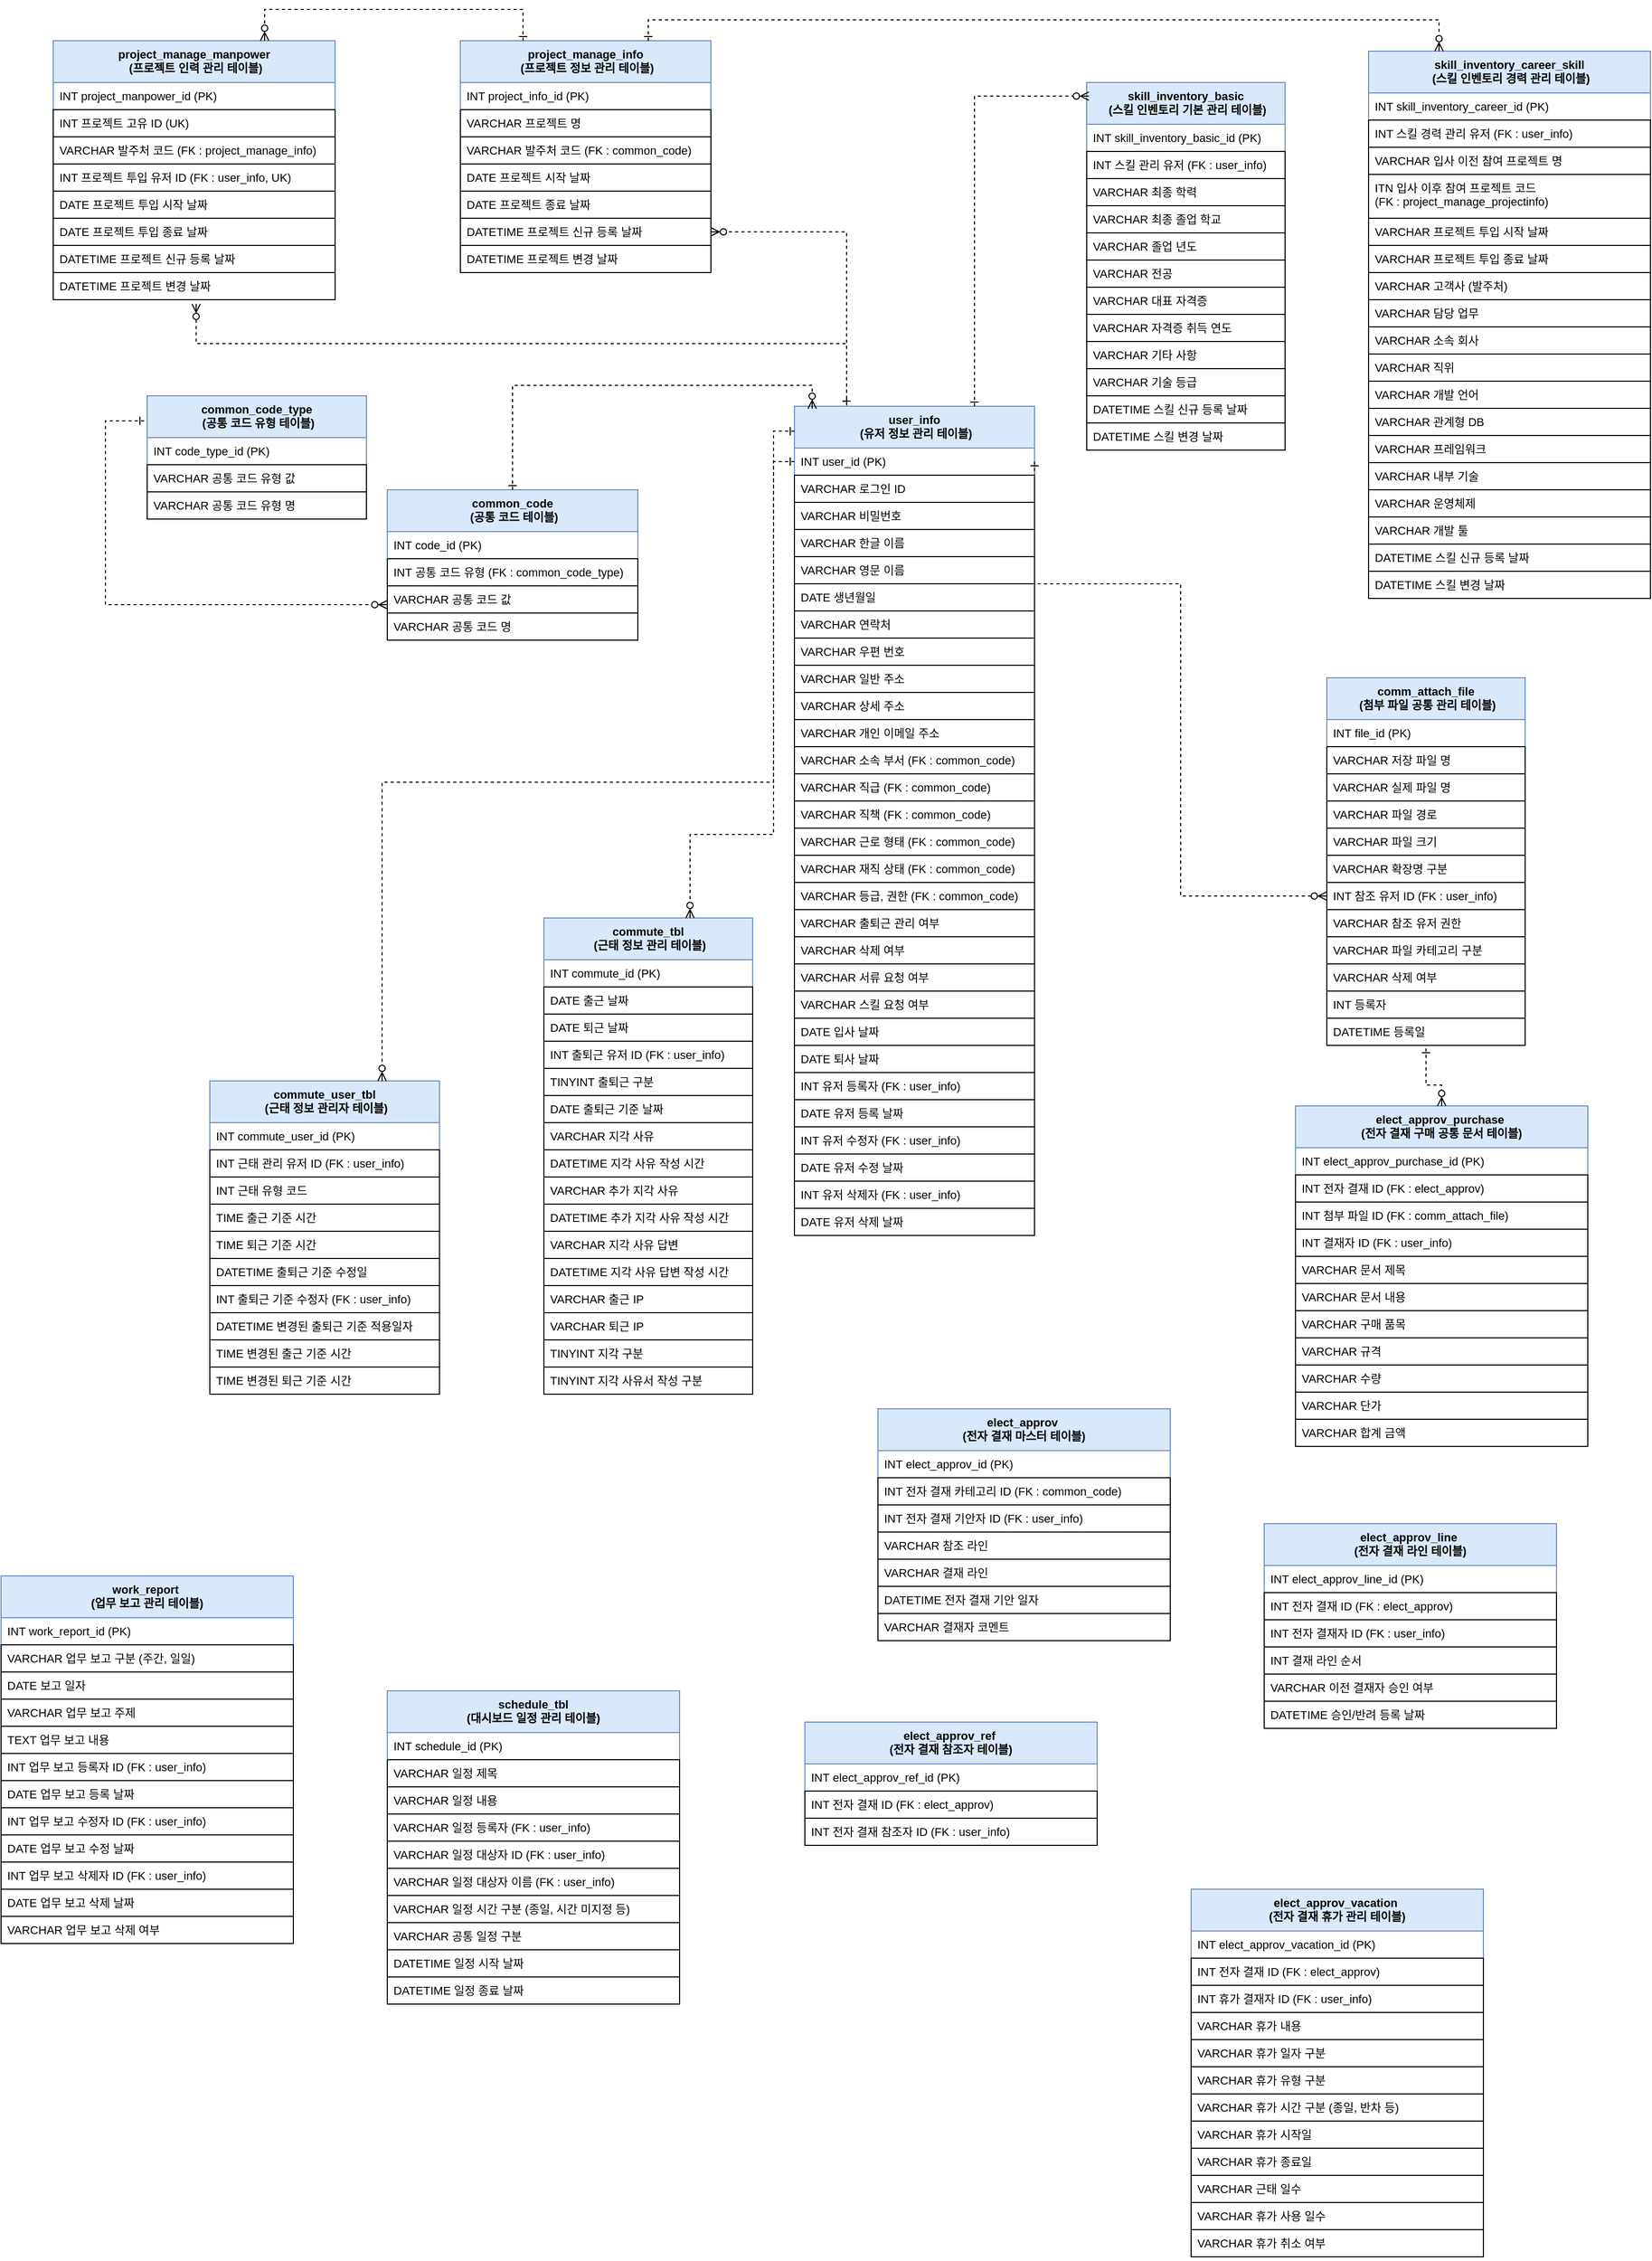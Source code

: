 <mxfile version="16.2.7" type="github" pages="8">
  <diagram id="C5RBs43oDa-KdzZeNtuy" name="전체">
    <mxGraphModel dx="1422" dy="762" grid="1" gridSize="10" guides="1" tooltips="1" connect="1" arrows="1" fold="1" page="1" pageScale="1" pageWidth="1654" pageHeight="2336" math="0" shadow="0">
      <root>
        <mxCell id="WIyWlLk6GJQsqaUBKTNV-0" />
        <mxCell id="WIyWlLk6GJQsqaUBKTNV-1" parent="WIyWlLk6GJQsqaUBKTNV-0" />
        <mxCell id="zkfFHV4jXpPFQw0GAbJ--0" value="common_code&#xa; (공통 코드 테이블)" style="swimlane;fontStyle=1;align=center;verticalAlign=top;childLayout=stackLayout;horizontal=1;startSize=40;horizontalStack=0;resizeParent=1;resizeLast=0;collapsible=1;marginBottom=0;rounded=0;shadow=0;strokeWidth=1;fillColor=#dae8fc;strokeColor=#6c8ebf;fontSize=11;" parent="WIyWlLk6GJQsqaUBKTNV-1" vertex="1">
          <mxGeometry x="410" y="470" width="240" height="144" as="geometry">
            <mxRectangle x="230" y="140" width="160" height="26" as="alternateBounds" />
          </mxGeometry>
        </mxCell>
        <mxCell id="zkfFHV4jXpPFQw0GAbJ--1" value="INT code_id (PK)" style="text;align=left;verticalAlign=top;spacingLeft=4;spacingRight=4;overflow=hidden;rotatable=0;points=[[0,0.5],[1,0.5]];portConstraint=eastwest;fontSize=11;" parent="zkfFHV4jXpPFQw0GAbJ--0" vertex="1">
          <mxGeometry y="40" width="240" height="26" as="geometry" />
        </mxCell>
        <mxCell id="qLHimwJc-G1kbC_O5Eg_-0" value="INT 공통 코드 유형 (FK : common_code_type)" style="text;align=left;verticalAlign=top;spacingLeft=4;spacingRight=4;overflow=hidden;rotatable=0;points=[[0,0.5],[1,0.5]];portConstraint=eastwest;strokeColor=default;fontSize=11;" parent="zkfFHV4jXpPFQw0GAbJ--0" vertex="1">
          <mxGeometry y="66" width="240" height="26" as="geometry" />
        </mxCell>
        <mxCell id="qLHimwJc-G1kbC_O5Eg_-3" value="VARCHAR 공통 코드 값" style="text;align=left;verticalAlign=top;spacingLeft=4;spacingRight=4;overflow=hidden;rotatable=0;points=[[0,0.5],[1,0.5]];portConstraint=eastwest;strokeColor=default;fontSize=11;" parent="zkfFHV4jXpPFQw0GAbJ--0" vertex="1">
          <mxGeometry y="92" width="240" height="26" as="geometry" />
        </mxCell>
        <mxCell id="qLHimwJc-G1kbC_O5Eg_-2" value="VARCHAR 공통 코드 명" style="text;align=left;verticalAlign=top;spacingLeft=4;spacingRight=4;overflow=hidden;rotatable=0;points=[[0,0.5],[1,0.5]];portConstraint=eastwest;strokeColor=default;fontSize=11;" parent="zkfFHV4jXpPFQw0GAbJ--0" vertex="1">
          <mxGeometry y="118" width="240" height="26" as="geometry" />
        </mxCell>
        <mxCell id="qLHimwJc-G1kbC_O5Eg_-11" value="comm_attach_file&#xa; (첨부 파일 공통 관리 테이블)" style="swimlane;fontStyle=1;align=center;verticalAlign=top;childLayout=stackLayout;horizontal=1;startSize=40;horizontalStack=0;resizeParent=1;resizeLast=0;collapsible=1;marginBottom=0;rounded=0;shadow=0;strokeWidth=1;fillColor=#dae8fc;strokeColor=#6c8ebf;fontSize=11;" parent="WIyWlLk6GJQsqaUBKTNV-1" vertex="1">
          <mxGeometry x="1310" y="650" width="190" height="352" as="geometry">
            <mxRectangle x="230" y="140" width="160" height="26" as="alternateBounds" />
          </mxGeometry>
        </mxCell>
        <mxCell id="qLHimwJc-G1kbC_O5Eg_-12" value="INT file_id (PK)" style="text;align=left;verticalAlign=top;spacingLeft=4;spacingRight=4;overflow=hidden;rotatable=0;points=[[0,0.5],[1,0.5]];portConstraint=eastwest;fontSize=11;" parent="qLHimwJc-G1kbC_O5Eg_-11" vertex="1">
          <mxGeometry y="40" width="190" height="26" as="geometry" />
        </mxCell>
        <mxCell id="qLHimwJc-G1kbC_O5Eg_-13" value="VARCHAR 저장 파일 명" style="text;align=left;verticalAlign=top;spacingLeft=4;spacingRight=4;overflow=hidden;rotatable=0;points=[[0,0.5],[1,0.5]];portConstraint=eastwest;strokeColor=default;fontSize=11;" parent="qLHimwJc-G1kbC_O5Eg_-11" vertex="1">
          <mxGeometry y="66" width="190" height="26" as="geometry" />
        </mxCell>
        <mxCell id="qLHimwJc-G1kbC_O5Eg_-14" value="VARCHAR 실제 파일 명" style="text;align=left;verticalAlign=top;spacingLeft=4;spacingRight=4;overflow=hidden;rotatable=0;points=[[0,0.5],[1,0.5]];portConstraint=eastwest;strokeColor=default;fontSize=11;" parent="qLHimwJc-G1kbC_O5Eg_-11" vertex="1">
          <mxGeometry y="92" width="190" height="26" as="geometry" />
        </mxCell>
        <mxCell id="qLHimwJc-G1kbC_O5Eg_-24" value="VARCHAR 파일 경로" style="text;align=left;verticalAlign=top;spacingLeft=4;spacingRight=4;overflow=hidden;rotatable=0;points=[[0,0.5],[1,0.5]];portConstraint=eastwest;strokeColor=default;fontSize=11;" parent="qLHimwJc-G1kbC_O5Eg_-11" vertex="1">
          <mxGeometry y="118" width="190" height="26" as="geometry" />
        </mxCell>
        <mxCell id="qLHimwJc-G1kbC_O5Eg_-15" value="VARCHAR 파일 크기" style="text;align=left;verticalAlign=top;spacingLeft=4;spacingRight=4;overflow=hidden;rotatable=0;points=[[0,0.5],[1,0.5]];portConstraint=eastwest;strokeColor=default;fontSize=11;" parent="qLHimwJc-G1kbC_O5Eg_-11" vertex="1">
          <mxGeometry y="144" width="190" height="26" as="geometry" />
        </mxCell>
        <mxCell id="qLHimwJc-G1kbC_O5Eg_-29" value="VARCHAR 확장명 구분" style="text;align=left;verticalAlign=top;spacingLeft=4;spacingRight=4;overflow=hidden;rotatable=0;points=[[0,0.5],[1,0.5]];portConstraint=eastwest;strokeColor=default;fontSize=11;" parent="qLHimwJc-G1kbC_O5Eg_-11" vertex="1">
          <mxGeometry y="170" width="190" height="26" as="geometry" />
        </mxCell>
        <mxCell id="qLHimwJc-G1kbC_O5Eg_-28" value="INT 참조 유저 ID (FK : user_info)" style="text;align=left;verticalAlign=top;spacingLeft=4;spacingRight=4;overflow=hidden;rotatable=0;points=[[0,0.5],[1,0.5]];portConstraint=eastwest;strokeColor=default;fontSize=11;" parent="qLHimwJc-G1kbC_O5Eg_-11" vertex="1">
          <mxGeometry y="196" width="190" height="26" as="geometry" />
        </mxCell>
        <mxCell id="qLHimwJc-G1kbC_O5Eg_-27" value="VARCHAR 참조 유저 권한" style="text;align=left;verticalAlign=top;spacingLeft=4;spacingRight=4;overflow=hidden;rotatable=0;points=[[0,0.5],[1,0.5]];portConstraint=eastwest;strokeColor=default;fontSize=11;" parent="qLHimwJc-G1kbC_O5Eg_-11" vertex="1">
          <mxGeometry y="222" width="190" height="26" as="geometry" />
        </mxCell>
        <mxCell id="qLHimwJc-G1kbC_O5Eg_-30" value="VARCHAR 파일 카테고리 구분" style="text;align=left;verticalAlign=top;spacingLeft=4;spacingRight=4;overflow=hidden;rotatable=0;points=[[0,0.5],[1,0.5]];portConstraint=eastwest;strokeColor=default;fontSize=11;" parent="qLHimwJc-G1kbC_O5Eg_-11" vertex="1">
          <mxGeometry y="248" width="190" height="26" as="geometry" />
        </mxCell>
        <mxCell id="qLHimwJc-G1kbC_O5Eg_-31" value="VARCHAR 삭제 여부" style="text;align=left;verticalAlign=top;spacingLeft=4;spacingRight=4;overflow=hidden;rotatable=0;points=[[0,0.5],[1,0.5]];portConstraint=eastwest;strokeColor=default;fontSize=11;" parent="qLHimwJc-G1kbC_O5Eg_-11" vertex="1">
          <mxGeometry y="274" width="190" height="26" as="geometry" />
        </mxCell>
        <mxCell id="qLHimwJc-G1kbC_O5Eg_-26" value="INT 등록자" style="text;align=left;verticalAlign=top;spacingLeft=4;spacingRight=4;overflow=hidden;rotatable=0;points=[[0,0.5],[1,0.5]];portConstraint=eastwest;strokeColor=default;fontSize=11;" parent="qLHimwJc-G1kbC_O5Eg_-11" vertex="1">
          <mxGeometry y="300" width="190" height="26" as="geometry" />
        </mxCell>
        <mxCell id="qLHimwJc-G1kbC_O5Eg_-25" value="DATETIME 등록일" style="text;align=left;verticalAlign=top;spacingLeft=4;spacingRight=4;overflow=hidden;rotatable=0;points=[[0,0.5],[1,0.5]];portConstraint=eastwest;strokeColor=default;fontSize=11;" parent="qLHimwJc-G1kbC_O5Eg_-11" vertex="1">
          <mxGeometry y="326" width="190" height="26" as="geometry" />
        </mxCell>
        <mxCell id="qLHimwJc-G1kbC_O5Eg_-33" value="" style="edgeStyle=elbowEdgeStyle;elbow=vertical;endArrow=ERzeroToMany;html=1;rounded=0;fontSize=11;exitX=-0.014;exitY=0.203;exitDx=0;exitDy=0;dashed=1;endFill=0;startArrow=ERone;startFill=0;exitPerimeter=0;" parent="WIyWlLk6GJQsqaUBKTNV-1" source="qLHimwJc-G1kbC_O5Eg_-4" target="zkfFHV4jXpPFQw0GAbJ--0" edge="1">
          <mxGeometry width="50" height="50" relative="1" as="geometry">
            <mxPoint x="660" y="720" as="sourcePoint" />
            <mxPoint x="399" y="520" as="targetPoint" />
            <Array as="points">
              <mxPoint x="140" y="580" />
            </Array>
          </mxGeometry>
        </mxCell>
        <mxCell id="qLHimwJc-G1kbC_O5Eg_-37" value="user_info&#xa; (유저 정보 관리 테이블)" style="swimlane;fontStyle=1;align=center;verticalAlign=top;childLayout=stackLayout;horizontal=1;startSize=40;horizontalStack=0;resizeParent=1;resizeLast=0;collapsible=1;marginBottom=0;rounded=0;shadow=0;strokeWidth=1;fillColor=#dae8fc;strokeColor=#6c8ebf;fontSize=11;" parent="WIyWlLk6GJQsqaUBKTNV-1" vertex="1">
          <mxGeometry x="800" y="390" width="230" height="794" as="geometry">
            <mxRectangle x="230" y="140" width="160" height="26" as="alternateBounds" />
          </mxGeometry>
        </mxCell>
        <mxCell id="qLHimwJc-G1kbC_O5Eg_-38" value="INT user_id (PK)" style="text;align=left;verticalAlign=top;spacingLeft=4;spacingRight=4;overflow=hidden;rotatable=0;points=[[0,0.5],[1,0.5]];portConstraint=eastwest;fontSize=11;" parent="qLHimwJc-G1kbC_O5Eg_-37" vertex="1">
          <mxGeometry y="40" width="230" height="26" as="geometry" />
        </mxCell>
        <mxCell id="qLHimwJc-G1kbC_O5Eg_-39" value="VARCHAR 로그인 ID" style="text;align=left;verticalAlign=top;spacingLeft=4;spacingRight=4;overflow=hidden;rotatable=0;points=[[0,0.5],[1,0.5]];portConstraint=eastwest;strokeColor=default;fontSize=11;" parent="qLHimwJc-G1kbC_O5Eg_-37" vertex="1">
          <mxGeometry y="66" width="230" height="26" as="geometry" />
        </mxCell>
        <mxCell id="qLHimwJc-G1kbC_O5Eg_-63" value="VARCHAR 비밀번호" style="text;align=left;verticalAlign=top;spacingLeft=4;spacingRight=4;overflow=hidden;rotatable=0;points=[[0,0.5],[1,0.5]];portConstraint=eastwest;strokeColor=default;fontSize=11;" parent="qLHimwJc-G1kbC_O5Eg_-37" vertex="1">
          <mxGeometry y="92" width="230" height="26" as="geometry" />
        </mxCell>
        <mxCell id="qLHimwJc-G1kbC_O5Eg_-64" value="VARCHAR 한글 이름" style="text;align=left;verticalAlign=top;spacingLeft=4;spacingRight=4;overflow=hidden;rotatable=0;points=[[0,0.5],[1,0.5]];portConstraint=eastwest;strokeColor=default;fontSize=11;" parent="qLHimwJc-G1kbC_O5Eg_-37" vertex="1">
          <mxGeometry y="118" width="230" height="26" as="geometry" />
        </mxCell>
        <mxCell id="qLHimwJc-G1kbC_O5Eg_-40" value="VARCHAR 영문 이름" style="text;align=left;verticalAlign=top;spacingLeft=4;spacingRight=4;overflow=hidden;rotatable=0;points=[[0,0.5],[1,0.5]];portConstraint=eastwest;strokeColor=default;fontSize=11;" parent="qLHimwJc-G1kbC_O5Eg_-37" vertex="1">
          <mxGeometry y="144" width="230" height="26" as="geometry" />
        </mxCell>
        <mxCell id="qLHimwJc-G1kbC_O5Eg_-41" value="DATE 생년월일" style="text;align=left;verticalAlign=top;spacingLeft=4;spacingRight=4;overflow=hidden;rotatable=0;points=[[0,0.5],[1,0.5]];portConstraint=eastwest;strokeColor=default;fontSize=11;" parent="qLHimwJc-G1kbC_O5Eg_-37" vertex="1">
          <mxGeometry y="170" width="230" height="26" as="geometry" />
        </mxCell>
        <mxCell id="qLHimwJc-G1kbC_O5Eg_-42" value="VARCHAR 연락처" style="text;align=left;verticalAlign=top;spacingLeft=4;spacingRight=4;overflow=hidden;rotatable=0;points=[[0,0.5],[1,0.5]];portConstraint=eastwest;strokeColor=default;fontSize=11;" parent="qLHimwJc-G1kbC_O5Eg_-37" vertex="1">
          <mxGeometry y="196" width="230" height="26" as="geometry" />
        </mxCell>
        <mxCell id="qLHimwJc-G1kbC_O5Eg_-50" value="VARCHAR 우편 번호" style="text;align=left;verticalAlign=top;spacingLeft=4;spacingRight=4;overflow=hidden;rotatable=0;points=[[0,0.5],[1,0.5]];portConstraint=eastwest;strokeColor=default;fontSize=11;" parent="qLHimwJc-G1kbC_O5Eg_-37" vertex="1">
          <mxGeometry y="222" width="230" height="26" as="geometry" />
        </mxCell>
        <mxCell id="qLHimwJc-G1kbC_O5Eg_-51" value="VARCHAR 일반 주소" style="text;align=left;verticalAlign=top;spacingLeft=4;spacingRight=4;overflow=hidden;rotatable=0;points=[[0,0.5],[1,0.5]];portConstraint=eastwest;strokeColor=default;fontSize=11;" parent="qLHimwJc-G1kbC_O5Eg_-37" vertex="1">
          <mxGeometry y="248" width="230" height="26" as="geometry" />
        </mxCell>
        <mxCell id="qLHimwJc-G1kbC_O5Eg_-52" value="VARCHAR 상세 주소" style="text;align=left;verticalAlign=top;spacingLeft=4;spacingRight=4;overflow=hidden;rotatable=0;points=[[0,0.5],[1,0.5]];portConstraint=eastwest;strokeColor=default;fontSize=11;" parent="qLHimwJc-G1kbC_O5Eg_-37" vertex="1">
          <mxGeometry y="274" width="230" height="26" as="geometry" />
        </mxCell>
        <mxCell id="qLHimwJc-G1kbC_O5Eg_-53" value="VARCHAR 개인 이메일 주소" style="text;align=left;verticalAlign=top;spacingLeft=4;spacingRight=4;overflow=hidden;rotatable=0;points=[[0,0.5],[1,0.5]];portConstraint=eastwest;strokeColor=default;fontSize=11;" parent="qLHimwJc-G1kbC_O5Eg_-37" vertex="1">
          <mxGeometry y="300" width="230" height="26" as="geometry" />
        </mxCell>
        <mxCell id="qLHimwJc-G1kbC_O5Eg_-43" value="VARCHAR 소속 부서 (FK : common_code)" style="text;align=left;verticalAlign=top;spacingLeft=4;spacingRight=4;overflow=hidden;rotatable=0;points=[[0,0.5],[1,0.5]];portConstraint=eastwest;strokeColor=default;fontSize=11;" parent="qLHimwJc-G1kbC_O5Eg_-37" vertex="1">
          <mxGeometry y="326" width="230" height="26" as="geometry" />
        </mxCell>
        <mxCell id="qLHimwJc-G1kbC_O5Eg_-54" value="VARCHAR 직급 (FK : common_code)" style="text;align=left;verticalAlign=top;spacingLeft=4;spacingRight=4;overflow=hidden;rotatable=0;points=[[0,0.5],[1,0.5]];portConstraint=eastwest;strokeColor=default;fontSize=11;" parent="qLHimwJc-G1kbC_O5Eg_-37" vertex="1">
          <mxGeometry y="352" width="230" height="26" as="geometry" />
        </mxCell>
        <mxCell id="qLHimwJc-G1kbC_O5Eg_-55" value="VARCHAR 직책 (FK : common_code)" style="text;align=left;verticalAlign=top;spacingLeft=4;spacingRight=4;overflow=hidden;rotatable=0;points=[[0,0.5],[1,0.5]];portConstraint=eastwest;strokeColor=default;fontSize=11;" parent="qLHimwJc-G1kbC_O5Eg_-37" vertex="1">
          <mxGeometry y="378" width="230" height="26" as="geometry" />
        </mxCell>
        <mxCell id="qLHimwJc-G1kbC_O5Eg_-56" value="VARCHAR 근로 형태 (FK : common_code)" style="text;align=left;verticalAlign=top;spacingLeft=4;spacingRight=4;overflow=hidden;rotatable=0;points=[[0,0.5],[1,0.5]];portConstraint=eastwest;strokeColor=default;fontSize=11;" parent="qLHimwJc-G1kbC_O5Eg_-37" vertex="1">
          <mxGeometry y="404" width="230" height="26" as="geometry" />
        </mxCell>
        <mxCell id="qLHimwJc-G1kbC_O5Eg_-57" value="VARCHAR 재직 상태 (FK : common_code)" style="text;align=left;verticalAlign=top;spacingLeft=4;spacingRight=4;overflow=hidden;rotatable=0;points=[[0,0.5],[1,0.5]];portConstraint=eastwest;strokeColor=default;fontSize=11;" parent="qLHimwJc-G1kbC_O5Eg_-37" vertex="1">
          <mxGeometry y="430" width="230" height="26" as="geometry" />
        </mxCell>
        <mxCell id="qLHimwJc-G1kbC_O5Eg_-65" value="VARCHAR 등급, 권한 (FK : common_code)" style="text;align=left;verticalAlign=top;spacingLeft=4;spacingRight=4;overflow=hidden;rotatable=0;points=[[0,0.5],[1,0.5]];portConstraint=eastwest;strokeColor=default;fontSize=11;" parent="qLHimwJc-G1kbC_O5Eg_-37" vertex="1">
          <mxGeometry y="456" width="230" height="26" as="geometry" />
        </mxCell>
        <mxCell id="qLHimwJc-G1kbC_O5Eg_-66" value="VARCHAR 출퇴근 관리 여부" style="text;align=left;verticalAlign=top;spacingLeft=4;spacingRight=4;overflow=hidden;rotatable=0;points=[[0,0.5],[1,0.5]];portConstraint=eastwest;strokeColor=default;fontSize=11;" parent="qLHimwJc-G1kbC_O5Eg_-37" vertex="1">
          <mxGeometry y="482" width="230" height="26" as="geometry" />
        </mxCell>
        <mxCell id="qLHimwJc-G1kbC_O5Eg_-67" value="VARCHAR 삭제 여부" style="text;align=left;verticalAlign=top;spacingLeft=4;spacingRight=4;overflow=hidden;rotatable=0;points=[[0,0.5],[1,0.5]];portConstraint=eastwest;strokeColor=default;fontSize=11;" parent="qLHimwJc-G1kbC_O5Eg_-37" vertex="1">
          <mxGeometry y="508" width="230" height="26" as="geometry" />
        </mxCell>
        <mxCell id="qLHimwJc-G1kbC_O5Eg_-69" value="VARCHAR 서류 요청 여부" style="text;align=left;verticalAlign=top;spacingLeft=4;spacingRight=4;overflow=hidden;rotatable=0;points=[[0,0.5],[1,0.5]];portConstraint=eastwest;strokeColor=default;fontSize=11;" parent="qLHimwJc-G1kbC_O5Eg_-37" vertex="1">
          <mxGeometry y="534" width="230" height="26" as="geometry" />
        </mxCell>
        <mxCell id="qLHimwJc-G1kbC_O5Eg_-68" value="VARCHAR 스킬 요청 여부" style="text;align=left;verticalAlign=top;spacingLeft=4;spacingRight=4;overflow=hidden;rotatable=0;points=[[0,0.5],[1,0.5]];portConstraint=eastwest;strokeColor=default;fontSize=11;" parent="qLHimwJc-G1kbC_O5Eg_-37" vertex="1">
          <mxGeometry y="560" width="230" height="26" as="geometry" />
        </mxCell>
        <mxCell id="qLHimwJc-G1kbC_O5Eg_-44" value="DATE 입사 날짜" style="text;align=left;verticalAlign=top;spacingLeft=4;spacingRight=4;overflow=hidden;rotatable=0;points=[[0,0.5],[1,0.5]];portConstraint=eastwest;strokeColor=default;fontSize=11;" parent="qLHimwJc-G1kbC_O5Eg_-37" vertex="1">
          <mxGeometry y="586" width="230" height="26" as="geometry" />
        </mxCell>
        <mxCell id="qLHimwJc-G1kbC_O5Eg_-70" value="DATE 퇴사 날짜" style="text;align=left;verticalAlign=top;spacingLeft=4;spacingRight=4;overflow=hidden;rotatable=0;points=[[0,0.5],[1,0.5]];portConstraint=eastwest;strokeColor=default;fontSize=11;" parent="qLHimwJc-G1kbC_O5Eg_-37" vertex="1">
          <mxGeometry y="612" width="230" height="26" as="geometry" />
        </mxCell>
        <mxCell id="qLHimwJc-G1kbC_O5Eg_-71" value="INT 유저 등록자 (FK : user_info)" style="text;align=left;verticalAlign=top;spacingLeft=4;spacingRight=4;overflow=hidden;rotatable=0;points=[[0,0.5],[1,0.5]];portConstraint=eastwest;strokeColor=default;fontSize=11;" parent="qLHimwJc-G1kbC_O5Eg_-37" vertex="1">
          <mxGeometry y="638" width="230" height="26" as="geometry" />
        </mxCell>
        <mxCell id="qLHimwJc-G1kbC_O5Eg_-72" value="DATE 유저 등록 날짜" style="text;align=left;verticalAlign=top;spacingLeft=4;spacingRight=4;overflow=hidden;rotatable=0;points=[[0,0.5],[1,0.5]];portConstraint=eastwest;strokeColor=default;fontSize=11;" parent="qLHimwJc-G1kbC_O5Eg_-37" vertex="1">
          <mxGeometry y="664" width="230" height="26" as="geometry" />
        </mxCell>
        <mxCell id="qLHimwJc-G1kbC_O5Eg_-59" value="INT 유저 수정자 (FK : user_info)" style="text;align=left;verticalAlign=top;spacingLeft=4;spacingRight=4;overflow=hidden;rotatable=0;points=[[0,0.5],[1,0.5]];portConstraint=eastwest;strokeColor=default;fontSize=11;" parent="qLHimwJc-G1kbC_O5Eg_-37" vertex="1">
          <mxGeometry y="690" width="230" height="26" as="geometry" />
        </mxCell>
        <mxCell id="qLHimwJc-G1kbC_O5Eg_-60" value="DATE 유저 수정 날짜" style="text;align=left;verticalAlign=top;spacingLeft=4;spacingRight=4;overflow=hidden;rotatable=0;points=[[0,0.5],[1,0.5]];portConstraint=eastwest;strokeColor=default;fontSize=11;" parent="qLHimwJc-G1kbC_O5Eg_-37" vertex="1">
          <mxGeometry y="716" width="230" height="26" as="geometry" />
        </mxCell>
        <mxCell id="qLHimwJc-G1kbC_O5Eg_-61" value="INT 유저 삭제자 (FK : user_info)" style="text;align=left;verticalAlign=top;spacingLeft=4;spacingRight=4;overflow=hidden;rotatable=0;points=[[0,0.5],[1,0.5]];portConstraint=eastwest;strokeColor=default;fontSize=11;" parent="qLHimwJc-G1kbC_O5Eg_-37" vertex="1">
          <mxGeometry y="742" width="230" height="26" as="geometry" />
        </mxCell>
        <mxCell id="qLHimwJc-G1kbC_O5Eg_-45" value="DATE 유저 삭제 날짜" style="text;align=left;verticalAlign=top;spacingLeft=4;spacingRight=4;overflow=hidden;rotatable=0;points=[[0,0.5],[1,0.5]];portConstraint=eastwest;strokeColor=default;fontSize=11;" parent="qLHimwJc-G1kbC_O5Eg_-37" vertex="1">
          <mxGeometry y="768" width="230" height="26" as="geometry" />
        </mxCell>
        <mxCell id="qLHimwJc-G1kbC_O5Eg_-76" value="" style="endArrow=ERzeroToMany;dashed=1;html=1;rounded=0;fontSize=11;edgeStyle=orthogonalEdgeStyle;startArrow=ERone;startFill=0;endFill=0;exitX=1;exitY=0.5;exitDx=0;exitDy=0;entryX=0;entryY=0.5;entryDx=0;entryDy=0;" parent="WIyWlLk6GJQsqaUBKTNV-1" source="qLHimwJc-G1kbC_O5Eg_-38" target="qLHimwJc-G1kbC_O5Eg_-28" edge="1">
          <mxGeometry width="50" height="50" relative="1" as="geometry">
            <mxPoint x="1020" y="580" as="sourcePoint" />
            <mxPoint x="1070" y="530" as="targetPoint" />
            <Array as="points">
              <mxPoint x="1030" y="560" />
              <mxPoint x="1170" y="560" />
              <mxPoint x="1170" y="859" />
            </Array>
          </mxGeometry>
        </mxCell>
        <mxCell id="qLHimwJc-G1kbC_O5Eg_-77" value="" style="endArrow=ERzeroToMany;dashed=1;html=1;rounded=0;fontSize=11;edgeStyle=orthogonalEdgeStyle;startArrow=ERone;startFill=0;endFill=0;exitX=0.5;exitY=0;exitDx=0;exitDy=0;entryX=0.074;entryY=0.003;entryDx=0;entryDy=0;entryPerimeter=0;" parent="WIyWlLk6GJQsqaUBKTNV-1" source="zkfFHV4jXpPFQw0GAbJ--0" target="qLHimwJc-G1kbC_O5Eg_-37" edge="1">
          <mxGeometry width="50" height="50" relative="1" as="geometry">
            <mxPoint x="590" y="580" as="sourcePoint" />
            <mxPoint x="880" y="350" as="targetPoint" />
            <Array as="points">
              <mxPoint x="530" y="370" />
              <mxPoint x="817" y="370" />
            </Array>
          </mxGeometry>
        </mxCell>
        <mxCell id="qLHimwJc-G1kbC_O5Eg_-88" value="" style="group" parent="WIyWlLk6GJQsqaUBKTNV-1" vertex="1" connectable="0">
          <mxGeometry x="180" y="380" width="210" height="118" as="geometry" />
        </mxCell>
        <mxCell id="qLHimwJc-G1kbC_O5Eg_-4" value="common_code_type&#xa; (공통 코드 유형 테이블)" style="swimlane;fontStyle=1;align=center;verticalAlign=top;childLayout=stackLayout;horizontal=1;startSize=40;horizontalStack=0;resizeParent=1;resizeLast=0;collapsible=1;marginBottom=0;rounded=0;shadow=0;strokeWidth=1;fillColor=#dae8fc;strokeColor=#6c8ebf;fontSize=11;swimlaneFillColor=none;container=0;" parent="qLHimwJc-G1kbC_O5Eg_-88" vertex="1">
          <mxGeometry width="210" height="118" as="geometry">
            <mxRectangle x="230" y="140" width="160" height="26" as="alternateBounds" />
          </mxGeometry>
        </mxCell>
        <mxCell id="qLHimwJc-G1kbC_O5Eg_-5" value="INT code_type_id (PK)" style="text;align=left;verticalAlign=top;spacingLeft=4;spacingRight=4;overflow=hidden;rotatable=0;points=[[0,0.5],[1,0.5]];portConstraint=eastwest;fontSize=11;container=0;" parent="qLHimwJc-G1kbC_O5Eg_-88" vertex="1">
          <mxGeometry y="40" width="210" height="26" as="geometry" />
        </mxCell>
        <mxCell id="qLHimwJc-G1kbC_O5Eg_-6" value="VARCHAR 공통 코드 유형 값" style="text;align=left;verticalAlign=top;spacingLeft=4;spacingRight=4;overflow=hidden;rotatable=0;points=[[0,0.5],[1,0.5]];portConstraint=eastwest;strokeColor=default;fontSize=11;container=0;" parent="qLHimwJc-G1kbC_O5Eg_-88" vertex="1">
          <mxGeometry y="66" width="210" height="26" as="geometry" />
        </mxCell>
        <mxCell id="qLHimwJc-G1kbC_O5Eg_-7" value="VARCHAR 공통 코드 유형 명" style="text;align=left;verticalAlign=top;spacingLeft=4;spacingRight=4;overflow=hidden;rotatable=0;points=[[0,0.5],[1,0.5]];portConstraint=eastwest;strokeColor=default;fontSize=11;container=0;" parent="qLHimwJc-G1kbC_O5Eg_-88" vertex="1">
          <mxGeometry y="92" width="210" height="26" as="geometry" />
        </mxCell>
        <mxCell id="qLHimwJc-G1kbC_O5Eg_-89" value="commute_tbl&#xa; (근태 정보 관리 테이블)" style="swimlane;fontStyle=1;align=center;verticalAlign=top;childLayout=stackLayout;horizontal=1;startSize=40;horizontalStack=0;resizeParent=1;resizeLast=0;collapsible=1;marginBottom=0;rounded=0;shadow=0;strokeWidth=1;fillColor=#dae8fc;strokeColor=#6c8ebf;fontSize=11;" parent="WIyWlLk6GJQsqaUBKTNV-1" vertex="1">
          <mxGeometry x="560" y="880" width="200" height="456" as="geometry">
            <mxRectangle x="230" y="140" width="160" height="26" as="alternateBounds" />
          </mxGeometry>
        </mxCell>
        <mxCell id="qLHimwJc-G1kbC_O5Eg_-90" value="INT commute_id (PK)" style="text;align=left;verticalAlign=top;spacingLeft=4;spacingRight=4;overflow=hidden;rotatable=0;points=[[0,0.5],[1,0.5]];portConstraint=eastwest;fontSize=11;" parent="qLHimwJc-G1kbC_O5Eg_-89" vertex="1">
          <mxGeometry y="40" width="200" height="26" as="geometry" />
        </mxCell>
        <mxCell id="qLHimwJc-G1kbC_O5Eg_-91" value="DATE 출근 날짜" style="text;align=left;verticalAlign=top;spacingLeft=4;spacingRight=4;overflow=hidden;rotatable=0;points=[[0,0.5],[1,0.5]];portConstraint=eastwest;strokeColor=default;fontSize=11;" parent="qLHimwJc-G1kbC_O5Eg_-89" vertex="1">
          <mxGeometry y="66" width="200" height="26" as="geometry" />
        </mxCell>
        <mxCell id="qLHimwJc-G1kbC_O5Eg_-94" value="DATE 퇴근 날짜" style="text;align=left;verticalAlign=top;spacingLeft=4;spacingRight=4;overflow=hidden;rotatable=0;points=[[0,0.5],[1,0.5]];portConstraint=eastwest;strokeColor=default;fontSize=11;" parent="qLHimwJc-G1kbC_O5Eg_-89" vertex="1">
          <mxGeometry y="92" width="200" height="26" as="geometry" />
        </mxCell>
        <mxCell id="qLHimwJc-G1kbC_O5Eg_-97" value="INT 출퇴근 유저 ID (FK : user_info)" style="text;align=left;verticalAlign=top;spacingLeft=4;spacingRight=4;overflow=hidden;rotatable=0;points=[[0,0.5],[1,0.5]];portConstraint=eastwest;strokeColor=default;fontSize=11;" parent="qLHimwJc-G1kbC_O5Eg_-89" vertex="1">
          <mxGeometry y="118" width="200" height="26" as="geometry" />
        </mxCell>
        <mxCell id="qLHimwJc-G1kbC_O5Eg_-100" value="TINYINT 출퇴근 구분" style="text;align=left;verticalAlign=top;spacingLeft=4;spacingRight=4;overflow=hidden;rotatable=0;points=[[0,0.5],[1,0.5]];portConstraint=eastwest;strokeColor=default;fontSize=11;" parent="qLHimwJc-G1kbC_O5Eg_-89" vertex="1">
          <mxGeometry y="144" width="200" height="26" as="geometry" />
        </mxCell>
        <mxCell id="qLHimwJc-G1kbC_O5Eg_-99" value="DATE 출퇴근 기준 날짜" style="text;align=left;verticalAlign=top;spacingLeft=4;spacingRight=4;overflow=hidden;rotatable=0;points=[[0,0.5],[1,0.5]];portConstraint=eastwest;strokeColor=default;fontSize=11;" parent="qLHimwJc-G1kbC_O5Eg_-89" vertex="1">
          <mxGeometry y="170" width="200" height="26" as="geometry" />
        </mxCell>
        <mxCell id="qLHimwJc-G1kbC_O5Eg_-98" value="VARCHAR 지각 사유" style="text;align=left;verticalAlign=top;spacingLeft=4;spacingRight=4;overflow=hidden;rotatable=0;points=[[0,0.5],[1,0.5]];portConstraint=eastwest;strokeColor=default;fontSize=11;" parent="qLHimwJc-G1kbC_O5Eg_-89" vertex="1">
          <mxGeometry y="196" width="200" height="26" as="geometry" />
        </mxCell>
        <mxCell id="qLHimwJc-G1kbC_O5Eg_-96" value="DATETIME 지각 사유 작성 시간" style="text;align=left;verticalAlign=top;spacingLeft=4;spacingRight=4;overflow=hidden;rotatable=0;points=[[0,0.5],[1,0.5]];portConstraint=eastwest;strokeColor=default;fontSize=11;" parent="qLHimwJc-G1kbC_O5Eg_-89" vertex="1">
          <mxGeometry y="222" width="200" height="26" as="geometry" />
        </mxCell>
        <mxCell id="qLHimwJc-G1kbC_O5Eg_-95" value="VARCHAR 추가 지각 사유" style="text;align=left;verticalAlign=top;spacingLeft=4;spacingRight=4;overflow=hidden;rotatable=0;points=[[0,0.5],[1,0.5]];portConstraint=eastwest;strokeColor=default;fontSize=11;" parent="qLHimwJc-G1kbC_O5Eg_-89" vertex="1">
          <mxGeometry y="248" width="200" height="26" as="geometry" />
        </mxCell>
        <mxCell id="qLHimwJc-G1kbC_O5Eg_-101" value="DATETIME 추가 지각 사유 작성 시간" style="text;align=left;verticalAlign=top;spacingLeft=4;spacingRight=4;overflow=hidden;rotatable=0;points=[[0,0.5],[1,0.5]];portConstraint=eastwest;strokeColor=default;fontSize=11;" parent="qLHimwJc-G1kbC_O5Eg_-89" vertex="1">
          <mxGeometry y="274" width="200" height="26" as="geometry" />
        </mxCell>
        <mxCell id="qLHimwJc-G1kbC_O5Eg_-92" value="VARCHAR 지각 사유 답변" style="text;align=left;verticalAlign=top;spacingLeft=4;spacingRight=4;overflow=hidden;rotatable=0;points=[[0,0.5],[1,0.5]];portConstraint=eastwest;strokeColor=default;fontSize=11;" parent="qLHimwJc-G1kbC_O5Eg_-89" vertex="1">
          <mxGeometry y="300" width="200" height="26" as="geometry" />
        </mxCell>
        <mxCell id="qLHimwJc-G1kbC_O5Eg_-112" value="DATETIME 지각 사유 답변 작성 시간" style="text;align=left;verticalAlign=top;spacingLeft=4;spacingRight=4;overflow=hidden;rotatable=0;points=[[0,0.5],[1,0.5]];portConstraint=eastwest;strokeColor=default;fontSize=11;" parent="qLHimwJc-G1kbC_O5Eg_-89" vertex="1">
          <mxGeometry y="326" width="200" height="26" as="geometry" />
        </mxCell>
        <mxCell id="qLHimwJc-G1kbC_O5Eg_-105" value="VARCHAR 출근 IP" style="text;align=left;verticalAlign=top;spacingLeft=4;spacingRight=4;overflow=hidden;rotatable=0;points=[[0,0.5],[1,0.5]];portConstraint=eastwest;strokeColor=default;fontSize=11;" parent="qLHimwJc-G1kbC_O5Eg_-89" vertex="1">
          <mxGeometry y="352" width="200" height="26" as="geometry" />
        </mxCell>
        <mxCell id="qLHimwJc-G1kbC_O5Eg_-104" value="VARCHAR 퇴근 IP" style="text;align=left;verticalAlign=top;spacingLeft=4;spacingRight=4;overflow=hidden;rotatable=0;points=[[0,0.5],[1,0.5]];portConstraint=eastwest;strokeColor=default;fontSize=11;" parent="qLHimwJc-G1kbC_O5Eg_-89" vertex="1">
          <mxGeometry y="378" width="200" height="26" as="geometry" />
        </mxCell>
        <mxCell id="qLHimwJc-G1kbC_O5Eg_-111" value="TINYINT 지각 구분" style="text;align=left;verticalAlign=top;spacingLeft=4;spacingRight=4;overflow=hidden;rotatable=0;points=[[0,0.5],[1,0.5]];portConstraint=eastwest;strokeColor=default;fontSize=11;" parent="qLHimwJc-G1kbC_O5Eg_-89" vertex="1">
          <mxGeometry y="404" width="200" height="26" as="geometry" />
        </mxCell>
        <mxCell id="qLHimwJc-G1kbC_O5Eg_-113" value="TINYINT 지각 사유서 작성 구분" style="text;align=left;verticalAlign=top;spacingLeft=4;spacingRight=4;overflow=hidden;rotatable=0;points=[[0,0.5],[1,0.5]];portConstraint=eastwest;strokeColor=default;fontSize=11;" parent="qLHimwJc-G1kbC_O5Eg_-89" vertex="1">
          <mxGeometry y="430" width="200" height="26" as="geometry" />
        </mxCell>
        <mxCell id="qLHimwJc-G1kbC_O5Eg_-114" value="" style="endArrow=ERzeroToMany;dashed=1;html=1;rounded=0;fontSize=11;edgeStyle=orthogonalEdgeStyle;startArrow=ERone;startFill=0;endFill=0;exitX=0;exitY=0.5;exitDx=0;exitDy=0;" parent="WIyWlLk6GJQsqaUBKTNV-1" source="qLHimwJc-G1kbC_O5Eg_-38" edge="1">
          <mxGeometry width="50" height="50" relative="1" as="geometry">
            <mxPoint x="828" y="360" as="sourcePoint" />
            <mxPoint x="700" y="880" as="targetPoint" />
            <Array as="points">
              <mxPoint x="780" y="443" />
              <mxPoint x="780" y="800" />
              <mxPoint x="700" y="800" />
            </Array>
          </mxGeometry>
        </mxCell>
        <mxCell id="qLHimwJc-G1kbC_O5Eg_-115" value="commute_user_tbl&#xa; (근태 정보 관리자 테이블)" style="swimlane;fontStyle=1;align=center;verticalAlign=top;childLayout=stackLayout;horizontal=1;startSize=40;horizontalStack=0;resizeParent=1;resizeLast=0;collapsible=1;marginBottom=0;rounded=0;shadow=0;strokeWidth=1;fillColor=#dae8fc;strokeColor=#6c8ebf;fontSize=11;" parent="WIyWlLk6GJQsqaUBKTNV-1" vertex="1">
          <mxGeometry x="240" y="1036" width="220" height="300" as="geometry">
            <mxRectangle x="230" y="140" width="160" height="26" as="alternateBounds" />
          </mxGeometry>
        </mxCell>
        <mxCell id="qLHimwJc-G1kbC_O5Eg_-116" value="INT commute_user_id (PK)" style="text;align=left;verticalAlign=top;spacingLeft=4;spacingRight=4;overflow=hidden;rotatable=0;points=[[0,0.5],[1,0.5]];portConstraint=eastwest;fontSize=11;" parent="qLHimwJc-G1kbC_O5Eg_-115" vertex="1">
          <mxGeometry y="40" width="220" height="26" as="geometry" />
        </mxCell>
        <mxCell id="qLHimwJc-G1kbC_O5Eg_-117" value="INT 근태 관리 유저 ID (FK : user_info)" style="text;align=left;verticalAlign=top;spacingLeft=4;spacingRight=4;overflow=hidden;rotatable=0;points=[[0,0.5],[1,0.5]];portConstraint=eastwest;strokeColor=default;fontSize=11;" parent="qLHimwJc-G1kbC_O5Eg_-115" vertex="1">
          <mxGeometry y="66" width="220" height="26" as="geometry" />
        </mxCell>
        <mxCell id="qLHimwJc-G1kbC_O5Eg_-118" value="INT 근태 유형 코드" style="text;align=left;verticalAlign=top;spacingLeft=4;spacingRight=4;overflow=hidden;rotatable=0;points=[[0,0.5],[1,0.5]];portConstraint=eastwest;strokeColor=default;fontSize=11;" parent="qLHimwJc-G1kbC_O5Eg_-115" vertex="1">
          <mxGeometry y="92" width="220" height="26" as="geometry" />
        </mxCell>
        <mxCell id="qLHimwJc-G1kbC_O5Eg_-119" value="TIME 출근 기준 시간" style="text;align=left;verticalAlign=top;spacingLeft=4;spacingRight=4;overflow=hidden;rotatable=0;points=[[0,0.5],[1,0.5]];portConstraint=eastwest;strokeColor=default;fontSize=11;" parent="qLHimwJc-G1kbC_O5Eg_-115" vertex="1">
          <mxGeometry y="118" width="220" height="26" as="geometry" />
        </mxCell>
        <mxCell id="qLHimwJc-G1kbC_O5Eg_-120" value="TIME 퇴근 기준 시간" style="text;align=left;verticalAlign=top;spacingLeft=4;spacingRight=4;overflow=hidden;rotatable=0;points=[[0,0.5],[1,0.5]];portConstraint=eastwest;strokeColor=default;fontSize=11;" parent="qLHimwJc-G1kbC_O5Eg_-115" vertex="1">
          <mxGeometry y="144" width="220" height="26" as="geometry" />
        </mxCell>
        <mxCell id="qLHimwJc-G1kbC_O5Eg_-121" value="DATETIME 출퇴근 기준 수정일" style="text;align=left;verticalAlign=top;spacingLeft=4;spacingRight=4;overflow=hidden;rotatable=0;points=[[0,0.5],[1,0.5]];portConstraint=eastwest;strokeColor=default;fontSize=11;" parent="qLHimwJc-G1kbC_O5Eg_-115" vertex="1">
          <mxGeometry y="170" width="220" height="26" as="geometry" />
        </mxCell>
        <mxCell id="qLHimwJc-G1kbC_O5Eg_-122" value="INT 출퇴근 기준 수정자 (FK : user_info)" style="text;align=left;verticalAlign=top;spacingLeft=4;spacingRight=4;overflow=hidden;rotatable=0;points=[[0,0.5],[1,0.5]];portConstraint=eastwest;strokeColor=default;fontSize=11;" parent="qLHimwJc-G1kbC_O5Eg_-115" vertex="1">
          <mxGeometry y="196" width="220" height="26" as="geometry" />
        </mxCell>
        <mxCell id="qLHimwJc-G1kbC_O5Eg_-123" value="DATETIME 변경된 출퇴근 기준 적용일자" style="text;align=left;verticalAlign=top;spacingLeft=4;spacingRight=4;overflow=hidden;rotatable=0;points=[[0,0.5],[1,0.5]];portConstraint=eastwest;strokeColor=default;fontSize=11;" parent="qLHimwJc-G1kbC_O5Eg_-115" vertex="1">
          <mxGeometry y="222" width="220" height="26" as="geometry" />
        </mxCell>
        <mxCell id="qLHimwJc-G1kbC_O5Eg_-124" value="TIME 변경된 출근 기준 시간" style="text;align=left;verticalAlign=top;spacingLeft=4;spacingRight=4;overflow=hidden;rotatable=0;points=[[0,0.5],[1,0.5]];portConstraint=eastwest;strokeColor=default;fontSize=11;" parent="qLHimwJc-G1kbC_O5Eg_-115" vertex="1">
          <mxGeometry y="248" width="220" height="26" as="geometry" />
        </mxCell>
        <mxCell id="qLHimwJc-G1kbC_O5Eg_-125" value="TIME 변경된 퇴근 기준 시간" style="text;align=left;verticalAlign=top;spacingLeft=4;spacingRight=4;overflow=hidden;rotatable=0;points=[[0,0.5],[1,0.5]];portConstraint=eastwest;strokeColor=default;fontSize=11;" parent="qLHimwJc-G1kbC_O5Eg_-115" vertex="1">
          <mxGeometry y="274" width="220" height="26" as="geometry" />
        </mxCell>
        <mxCell id="qLHimwJc-G1kbC_O5Eg_-133" value="" style="endArrow=ERzeroToMany;dashed=1;html=1;rounded=0;fontSize=11;edgeStyle=orthogonalEdgeStyle;startArrow=ERone;startFill=0;endFill=0;entryX=0.75;entryY=0;entryDx=0;entryDy=0;exitX=0;exitY=0.03;exitDx=0;exitDy=0;exitPerimeter=0;" parent="WIyWlLk6GJQsqaUBKTNV-1" source="qLHimwJc-G1kbC_O5Eg_-37" target="qLHimwJc-G1kbC_O5Eg_-115" edge="1">
          <mxGeometry width="50" height="50" relative="1" as="geometry">
            <mxPoint x="830" y="380" as="sourcePoint" />
            <mxPoint x="390" y="830" as="targetPoint" />
            <Array as="points">
              <mxPoint x="780" y="414" />
              <mxPoint x="780" y="750" />
              <mxPoint x="405" y="750" />
            </Array>
          </mxGeometry>
        </mxCell>
        <mxCell id="qLHimwJc-G1kbC_O5Eg_-134" value="project_manage_info&#xa; (프로젝트 정보 관리 테이블)" style="swimlane;fontStyle=1;align=center;verticalAlign=top;childLayout=stackLayout;horizontal=1;startSize=40;horizontalStack=0;resizeParent=1;resizeLast=0;collapsible=1;marginBottom=0;rounded=0;shadow=0;strokeWidth=1;fillColor=#dae8fc;strokeColor=#6c8ebf;fontSize=11;" parent="WIyWlLk6GJQsqaUBKTNV-1" vertex="1">
          <mxGeometry x="480" y="40" width="240" height="222" as="geometry">
            <mxRectangle x="230" y="140" width="160" height="26" as="alternateBounds" />
          </mxGeometry>
        </mxCell>
        <mxCell id="qLHimwJc-G1kbC_O5Eg_-135" value="INT project_info_id (PK)" style="text;align=left;verticalAlign=top;spacingLeft=4;spacingRight=4;overflow=hidden;rotatable=0;points=[[0,0.5],[1,0.5]];portConstraint=eastwest;fontSize=11;" parent="qLHimwJc-G1kbC_O5Eg_-134" vertex="1">
          <mxGeometry y="40" width="240" height="26" as="geometry" />
        </mxCell>
        <mxCell id="qLHimwJc-G1kbC_O5Eg_-136" value="VARCHAR 프로젝트 명" style="text;align=left;verticalAlign=top;spacingLeft=4;spacingRight=4;overflow=hidden;rotatable=0;points=[[0,0.5],[1,0.5]];portConstraint=eastwest;strokeColor=default;fontSize=11;" parent="qLHimwJc-G1kbC_O5Eg_-134" vertex="1">
          <mxGeometry y="66" width="240" height="26" as="geometry" />
        </mxCell>
        <mxCell id="qLHimwJc-G1kbC_O5Eg_-137" value="VARCHAR 발주처 코드 (FK : common_code)" style="text;align=left;verticalAlign=top;spacingLeft=4;spacingRight=4;overflow=hidden;rotatable=0;points=[[0,0.5],[1,0.5]];portConstraint=eastwest;strokeColor=default;fontSize=11;" parent="qLHimwJc-G1kbC_O5Eg_-134" vertex="1">
          <mxGeometry y="92" width="240" height="26" as="geometry" />
        </mxCell>
        <mxCell id="qLHimwJc-G1kbC_O5Eg_-139" value="DATE 프로젝트 시작 날짜" style="text;align=left;verticalAlign=top;spacingLeft=4;spacingRight=4;overflow=hidden;rotatable=0;points=[[0,0.5],[1,0.5]];portConstraint=eastwest;strokeColor=default;fontSize=11;" parent="qLHimwJc-G1kbC_O5Eg_-134" vertex="1">
          <mxGeometry y="118" width="240" height="26" as="geometry" />
        </mxCell>
        <mxCell id="qLHimwJc-G1kbC_O5Eg_-140" value="DATE 프로젝트 종료 날짜" style="text;align=left;verticalAlign=top;spacingLeft=4;spacingRight=4;overflow=hidden;rotatable=0;points=[[0,0.5],[1,0.5]];portConstraint=eastwest;strokeColor=default;fontSize=11;" parent="qLHimwJc-G1kbC_O5Eg_-134" vertex="1">
          <mxGeometry y="144" width="240" height="26" as="geometry" />
        </mxCell>
        <mxCell id="qLHimwJc-G1kbC_O5Eg_-141" value="DATETIME 프로젝트 신규 등록 날짜" style="text;align=left;verticalAlign=top;spacingLeft=4;spacingRight=4;overflow=hidden;rotatable=0;points=[[0,0.5],[1,0.5]];portConstraint=eastwest;strokeColor=default;fontSize=11;" parent="qLHimwJc-G1kbC_O5Eg_-134" vertex="1">
          <mxGeometry y="170" width="240" height="26" as="geometry" />
        </mxCell>
        <mxCell id="qLHimwJc-G1kbC_O5Eg_-142" value="DATETIME 프로젝트 변경 날짜" style="text;align=left;verticalAlign=top;spacingLeft=4;spacingRight=4;overflow=hidden;rotatable=0;points=[[0,0.5],[1,0.5]];portConstraint=eastwest;strokeColor=default;fontSize=11;" parent="qLHimwJc-G1kbC_O5Eg_-134" vertex="1">
          <mxGeometry y="196" width="240" height="26" as="geometry" />
        </mxCell>
        <mxCell id="qLHimwJc-G1kbC_O5Eg_-145" value="project_manage_manpower&#xa; (프로젝트 인력 관리 테이블)" style="swimlane;fontStyle=1;align=center;verticalAlign=top;childLayout=stackLayout;horizontal=1;startSize=40;horizontalStack=0;resizeParent=1;resizeLast=0;collapsible=1;marginBottom=0;rounded=0;shadow=0;strokeWidth=1;fillColor=#dae8fc;strokeColor=#6c8ebf;fontSize=11;" parent="WIyWlLk6GJQsqaUBKTNV-1" vertex="1">
          <mxGeometry x="90" y="40" width="270" height="248" as="geometry">
            <mxRectangle x="230" y="140" width="160" height="26" as="alternateBounds" />
          </mxGeometry>
        </mxCell>
        <mxCell id="qLHimwJc-G1kbC_O5Eg_-146" value="INT project_manpower_id (PK)" style="text;align=left;verticalAlign=top;spacingLeft=4;spacingRight=4;overflow=hidden;rotatable=0;points=[[0,0.5],[1,0.5]];portConstraint=eastwest;fontSize=11;" parent="qLHimwJc-G1kbC_O5Eg_-145" vertex="1">
          <mxGeometry y="40" width="270" height="26" as="geometry" />
        </mxCell>
        <mxCell id="qLHimwJc-G1kbC_O5Eg_-147" value="INT 프로젝트 고유 ID (UK)" style="text;align=left;verticalAlign=top;spacingLeft=4;spacingRight=4;overflow=hidden;rotatable=0;points=[[0,0.5],[1,0.5]];portConstraint=eastwest;strokeColor=default;fontSize=11;" parent="qLHimwJc-G1kbC_O5Eg_-145" vertex="1">
          <mxGeometry y="66" width="270" height="26" as="geometry" />
        </mxCell>
        <mxCell id="qLHimwJc-G1kbC_O5Eg_-148" value="VARCHAR 발주처 코드 (FK : project_manage_info)" style="text;align=left;verticalAlign=top;spacingLeft=4;spacingRight=4;overflow=hidden;rotatable=0;points=[[0,0.5],[1,0.5]];portConstraint=eastwest;strokeColor=default;fontSize=11;fontStyle=0" parent="qLHimwJc-G1kbC_O5Eg_-145" vertex="1">
          <mxGeometry y="92" width="270" height="26" as="geometry" />
        </mxCell>
        <mxCell id="qLHimwJc-G1kbC_O5Eg_-149" value="INT 프로젝트 투입 유저 ID (FK : user_info, UK)" style="text;align=left;verticalAlign=top;spacingLeft=4;spacingRight=4;overflow=hidden;rotatable=0;points=[[0,0.5],[1,0.5]];portConstraint=eastwest;strokeColor=default;fontSize=11;" parent="qLHimwJc-G1kbC_O5Eg_-145" vertex="1">
          <mxGeometry y="118" width="270" height="26" as="geometry" />
        </mxCell>
        <mxCell id="qLHimwJc-G1kbC_O5Eg_-150" value="DATE 프로젝트 투입 시작 날짜" style="text;align=left;verticalAlign=top;spacingLeft=4;spacingRight=4;overflow=hidden;rotatable=0;points=[[0,0.5],[1,0.5]];portConstraint=eastwest;strokeColor=default;fontSize=11;" parent="qLHimwJc-G1kbC_O5Eg_-145" vertex="1">
          <mxGeometry y="144" width="270" height="26" as="geometry" />
        </mxCell>
        <mxCell id="qLHimwJc-G1kbC_O5Eg_-151" value="DATE 프로젝트 투입 종료 날짜" style="text;align=left;verticalAlign=top;spacingLeft=4;spacingRight=4;overflow=hidden;rotatable=0;points=[[0,0.5],[1,0.5]];portConstraint=eastwest;strokeColor=default;fontSize=11;" parent="qLHimwJc-G1kbC_O5Eg_-145" vertex="1">
          <mxGeometry y="170" width="270" height="26" as="geometry" />
        </mxCell>
        <mxCell id="qLHimwJc-G1kbC_O5Eg_-152" value="DATETIME 프로젝트 신규 등록 날짜" style="text;align=left;verticalAlign=top;spacingLeft=4;spacingRight=4;overflow=hidden;rotatable=0;points=[[0,0.5],[1,0.5]];portConstraint=eastwest;strokeColor=default;fontSize=11;" parent="qLHimwJc-G1kbC_O5Eg_-145" vertex="1">
          <mxGeometry y="196" width="270" height="26" as="geometry" />
        </mxCell>
        <mxCell id="qLHimwJc-G1kbC_O5Eg_-153" value="DATETIME 프로젝트 변경 날짜" style="text;align=left;verticalAlign=top;spacingLeft=4;spacingRight=4;overflow=hidden;rotatable=0;points=[[0,0.5],[1,0.5]];portConstraint=eastwest;strokeColor=default;fontSize=11;" parent="qLHimwJc-G1kbC_O5Eg_-145" vertex="1">
          <mxGeometry y="222" width="270" height="26" as="geometry" />
        </mxCell>
        <mxCell id="qLHimwJc-G1kbC_O5Eg_-154" value="" style="endArrow=ERzeroToMany;dashed=1;html=1;rounded=0;fontSize=11;edgeStyle=orthogonalEdgeStyle;startArrow=ERone;startFill=0;endFill=0;entryX=0.507;entryY=1.154;entryDx=0;entryDy=0;entryPerimeter=0;" parent="WIyWlLk6GJQsqaUBKTNV-1" target="qLHimwJc-G1kbC_O5Eg_-153" edge="1">
          <mxGeometry width="50" height="50" relative="1" as="geometry">
            <mxPoint x="850" y="389" as="sourcePoint" />
            <mxPoint x="662.12" y="288" as="targetPoint" />
            <Array as="points">
              <mxPoint x="850" y="330" />
              <mxPoint x="227" y="330" />
            </Array>
          </mxGeometry>
        </mxCell>
        <mxCell id="qLHimwJc-G1kbC_O5Eg_-155" value="" style="endArrow=ERzeroToMany;dashed=1;html=1;rounded=0;fontSize=11;edgeStyle=orthogonalEdgeStyle;startArrow=ERone;startFill=0;endFill=0;entryX=0.75;entryY=0;entryDx=0;entryDy=0;exitX=0.25;exitY=0;exitDx=0;exitDy=0;" parent="WIyWlLk6GJQsqaUBKTNV-1" source="qLHimwJc-G1kbC_O5Eg_-134" target="qLHimwJc-G1kbC_O5Eg_-145" edge="1">
          <mxGeometry width="50" height="50" relative="1" as="geometry">
            <mxPoint x="540" y="30" as="sourcePoint" />
            <mxPoint x="380.0" y="50.004" as="targetPoint" />
            <Array as="points">
              <mxPoint x="540" y="10" />
              <mxPoint x="293" y="10" />
            </Array>
          </mxGeometry>
        </mxCell>
        <mxCell id="qLHimwJc-G1kbC_O5Eg_-157" value="" style="endArrow=ERzeroToMany;dashed=1;html=1;rounded=0;fontSize=11;edgeStyle=orthogonalEdgeStyle;startArrow=ERone;startFill=0;endFill=0;entryX=1;entryY=0.5;entryDx=0;entryDy=0;exitX=0.2;exitY=-0.006;exitDx=0;exitDy=0;exitPerimeter=0;" parent="WIyWlLk6GJQsqaUBKTNV-1" source="qLHimwJc-G1kbC_O5Eg_-37" target="qLHimwJc-G1kbC_O5Eg_-141" edge="1">
          <mxGeometry width="50" height="50" relative="1" as="geometry">
            <mxPoint x="960" y="250" as="sourcePoint" />
            <mxPoint x="740" y="70" as="targetPoint" />
            <Array as="points">
              <mxPoint x="850" y="385" />
              <mxPoint x="850" y="223" />
            </Array>
          </mxGeometry>
        </mxCell>
        <mxCell id="qLHimwJc-G1kbC_O5Eg_-159" value="skill_inventory_basic&#xa; (스킬 인벤토리 기본 관리 테이블)" style="swimlane;fontStyle=1;align=center;verticalAlign=top;childLayout=stackLayout;horizontal=1;startSize=40;horizontalStack=0;resizeParent=1;resizeLast=0;collapsible=1;marginBottom=0;rounded=0;shadow=0;strokeWidth=1;fillColor=#dae8fc;strokeColor=#6c8ebf;fontSize=11;" parent="WIyWlLk6GJQsqaUBKTNV-1" vertex="1">
          <mxGeometry x="1080" y="80" width="190" height="352" as="geometry">
            <mxRectangle x="230" y="140" width="160" height="26" as="alternateBounds" />
          </mxGeometry>
        </mxCell>
        <mxCell id="qLHimwJc-G1kbC_O5Eg_-160" value="INT skill_inventory_basic_id (PK)" style="text;align=left;verticalAlign=top;spacingLeft=4;spacingRight=4;overflow=hidden;rotatable=0;points=[[0,0.5],[1,0.5]];portConstraint=eastwest;fontSize=11;" parent="qLHimwJc-G1kbC_O5Eg_-159" vertex="1">
          <mxGeometry y="40" width="190" height="26" as="geometry" />
        </mxCell>
        <mxCell id="qLHimwJc-G1kbC_O5Eg_-161" value="INT 스킬 관리 유저 (FK : user_info)" style="text;align=left;verticalAlign=top;spacingLeft=4;spacingRight=4;overflow=hidden;rotatable=0;points=[[0,0.5],[1,0.5]];portConstraint=eastwest;strokeColor=default;fontSize=11;" parent="qLHimwJc-G1kbC_O5Eg_-159" vertex="1">
          <mxGeometry y="66" width="190" height="26" as="geometry" />
        </mxCell>
        <mxCell id="qLHimwJc-G1kbC_O5Eg_-162" value="VARCHAR 최종 학력" style="text;align=left;verticalAlign=top;spacingLeft=4;spacingRight=4;overflow=hidden;rotatable=0;points=[[0,0.5],[1,0.5]];portConstraint=eastwest;strokeColor=default;fontSize=11;" parent="qLHimwJc-G1kbC_O5Eg_-159" vertex="1">
          <mxGeometry y="92" width="190" height="26" as="geometry" />
        </mxCell>
        <mxCell id="qLHimwJc-G1kbC_O5Eg_-163" value="VARCHAR 최종 졸업 학교" style="text;align=left;verticalAlign=top;spacingLeft=4;spacingRight=4;overflow=hidden;rotatable=0;points=[[0,0.5],[1,0.5]];portConstraint=eastwest;strokeColor=default;fontSize=11;" parent="qLHimwJc-G1kbC_O5Eg_-159" vertex="1">
          <mxGeometry y="118" width="190" height="26" as="geometry" />
        </mxCell>
        <mxCell id="qLHimwJc-G1kbC_O5Eg_-164" value="VARCHAR 졸업 년도" style="text;align=left;verticalAlign=top;spacingLeft=4;spacingRight=4;overflow=hidden;rotatable=0;points=[[0,0.5],[1,0.5]];portConstraint=eastwest;strokeColor=default;fontSize=11;" parent="qLHimwJc-G1kbC_O5Eg_-159" vertex="1">
          <mxGeometry y="144" width="190" height="26" as="geometry" />
        </mxCell>
        <mxCell id="qLHimwJc-G1kbC_O5Eg_-165" value="VARCHAR 전공" style="text;align=left;verticalAlign=top;spacingLeft=4;spacingRight=4;overflow=hidden;rotatable=0;points=[[0,0.5],[1,0.5]];portConstraint=eastwest;strokeColor=default;fontSize=11;" parent="qLHimwJc-G1kbC_O5Eg_-159" vertex="1">
          <mxGeometry y="170" width="190" height="26" as="geometry" />
        </mxCell>
        <mxCell id="qLHimwJc-G1kbC_O5Eg_-167" value="VARCHAR 대표 자격증" style="text;align=left;verticalAlign=top;spacingLeft=4;spacingRight=4;overflow=hidden;rotatable=0;points=[[0,0.5],[1,0.5]];portConstraint=eastwest;strokeColor=default;fontSize=11;" parent="qLHimwJc-G1kbC_O5Eg_-159" vertex="1">
          <mxGeometry y="196" width="190" height="26" as="geometry" />
        </mxCell>
        <mxCell id="qLHimwJc-G1kbC_O5Eg_-173" value="VARCHAR 자격증 취득 연도" style="text;align=left;verticalAlign=top;spacingLeft=4;spacingRight=4;overflow=hidden;rotatable=0;points=[[0,0.5],[1,0.5]];portConstraint=eastwest;strokeColor=default;fontSize=11;" parent="qLHimwJc-G1kbC_O5Eg_-159" vertex="1">
          <mxGeometry y="222" width="190" height="26" as="geometry" />
        </mxCell>
        <mxCell id="qLHimwJc-G1kbC_O5Eg_-174" value="VARCHAR 기타 사항" style="text;align=left;verticalAlign=top;spacingLeft=4;spacingRight=4;overflow=hidden;rotatable=0;points=[[0,0.5],[1,0.5]];portConstraint=eastwest;strokeColor=default;fontSize=11;" parent="qLHimwJc-G1kbC_O5Eg_-159" vertex="1">
          <mxGeometry y="248" width="190" height="26" as="geometry" />
        </mxCell>
        <mxCell id="qLHimwJc-G1kbC_O5Eg_-172" value="VARCHAR 기술 등급" style="text;align=left;verticalAlign=top;spacingLeft=4;spacingRight=4;overflow=hidden;rotatable=0;points=[[0,0.5],[1,0.5]];portConstraint=eastwest;strokeColor=default;fontSize=11;" parent="qLHimwJc-G1kbC_O5Eg_-159" vertex="1">
          <mxGeometry y="274" width="190" height="26" as="geometry" />
        </mxCell>
        <mxCell id="qLHimwJc-G1kbC_O5Eg_-168" value="DATETIME 스킬 신규 등록 날짜" style="text;align=left;verticalAlign=top;spacingLeft=4;spacingRight=4;overflow=hidden;rotatable=0;points=[[0,0.5],[1,0.5]];portConstraint=eastwest;strokeColor=default;fontSize=11;" parent="qLHimwJc-G1kbC_O5Eg_-159" vertex="1">
          <mxGeometry y="300" width="190" height="26" as="geometry" />
        </mxCell>
        <mxCell id="qLHimwJc-G1kbC_O5Eg_-169" value="DATETIME 스킬 변경 날짜" style="text;align=left;verticalAlign=top;spacingLeft=4;spacingRight=4;overflow=hidden;rotatable=0;points=[[0,0.5],[1,0.5]];portConstraint=eastwest;strokeColor=default;fontSize=11;" parent="qLHimwJc-G1kbC_O5Eg_-159" vertex="1">
          <mxGeometry y="326" width="190" height="26" as="geometry" />
        </mxCell>
        <mxCell id="qLHimwJc-G1kbC_O5Eg_-175" value="skill_inventory_career_skill&#xa; (스킬 인벤토리 경력 관리 테이블)" style="swimlane;fontStyle=1;align=center;verticalAlign=top;childLayout=stackLayout;horizontal=1;startSize=40;horizontalStack=0;resizeParent=1;resizeLast=0;collapsible=1;marginBottom=0;rounded=0;shadow=0;strokeWidth=1;fillColor=#dae8fc;strokeColor=#6c8ebf;fontSize=11;" parent="WIyWlLk6GJQsqaUBKTNV-1" vertex="1">
          <mxGeometry x="1350" y="50" width="270" height="524" as="geometry">
            <mxRectangle x="230" y="140" width="160" height="26" as="alternateBounds" />
          </mxGeometry>
        </mxCell>
        <mxCell id="qLHimwJc-G1kbC_O5Eg_-176" value="INT skill_inventory_career_id (PK)" style="text;align=left;verticalAlign=top;spacingLeft=4;spacingRight=4;overflow=hidden;rotatable=0;points=[[0,0.5],[1,0.5]];portConstraint=eastwest;fontSize=11;" parent="qLHimwJc-G1kbC_O5Eg_-175" vertex="1">
          <mxGeometry y="40" width="270" height="26" as="geometry" />
        </mxCell>
        <mxCell id="qLHimwJc-G1kbC_O5Eg_-177" value="INT 스킬 경력 관리 유저 (FK : user_info)" style="text;align=left;verticalAlign=top;spacingLeft=4;spacingRight=4;overflow=hidden;rotatable=0;points=[[0,0.5],[1,0.5]];portConstraint=eastwest;strokeColor=default;fontSize=11;" parent="qLHimwJc-G1kbC_O5Eg_-175" vertex="1">
          <mxGeometry y="66" width="270" height="26" as="geometry" />
        </mxCell>
        <mxCell id="qLHimwJc-G1kbC_O5Eg_-178" value="VARCHAR 입사 이전 참여 프로젝트 명" style="text;align=left;verticalAlign=top;spacingLeft=4;spacingRight=4;overflow=hidden;rotatable=0;points=[[0,0.5],[1,0.5]];portConstraint=eastwest;strokeColor=default;fontSize=11;" parent="qLHimwJc-G1kbC_O5Eg_-175" vertex="1">
          <mxGeometry y="92" width="270" height="26" as="geometry" />
        </mxCell>
        <mxCell id="qLHimwJc-G1kbC_O5Eg_-179" value="ITN 입사 이후 참여 프로젝트 코드&#xa;(FK : project_manage_projectinfo)" style="text;align=left;verticalAlign=top;spacingLeft=4;spacingRight=4;overflow=hidden;rotatable=0;points=[[0,0.5],[1,0.5]];portConstraint=eastwest;strokeColor=default;fontSize=11;" parent="qLHimwJc-G1kbC_O5Eg_-175" vertex="1">
          <mxGeometry y="118" width="270" height="42" as="geometry" />
        </mxCell>
        <mxCell id="qLHimwJc-G1kbC_O5Eg_-180" value="VARCHAR 프로젝트 투입 시작 날짜" style="text;align=left;verticalAlign=top;spacingLeft=4;spacingRight=4;overflow=hidden;rotatable=0;points=[[0,0.5],[1,0.5]];portConstraint=eastwest;strokeColor=default;fontSize=11;" parent="qLHimwJc-G1kbC_O5Eg_-175" vertex="1">
          <mxGeometry y="160" width="270" height="26" as="geometry" />
        </mxCell>
        <mxCell id="qLHimwJc-G1kbC_O5Eg_-181" value="VARCHAR 프로젝트 투입 종료 날짜" style="text;align=left;verticalAlign=top;spacingLeft=4;spacingRight=4;overflow=hidden;rotatable=0;points=[[0,0.5],[1,0.5]];portConstraint=eastwest;strokeColor=default;fontSize=11;" parent="qLHimwJc-G1kbC_O5Eg_-175" vertex="1">
          <mxGeometry y="186" width="270" height="26" as="geometry" />
        </mxCell>
        <mxCell id="qLHimwJc-G1kbC_O5Eg_-182" value="VARCHAR 고객사 (발주처)" style="text;align=left;verticalAlign=top;spacingLeft=4;spacingRight=4;overflow=hidden;rotatable=0;points=[[0,0.5],[1,0.5]];portConstraint=eastwest;strokeColor=default;fontSize=11;" parent="qLHimwJc-G1kbC_O5Eg_-175" vertex="1">
          <mxGeometry y="212" width="270" height="26" as="geometry" />
        </mxCell>
        <mxCell id="qLHimwJc-G1kbC_O5Eg_-183" value="VARCHAR 담당 업무" style="text;align=left;verticalAlign=top;spacingLeft=4;spacingRight=4;overflow=hidden;rotatable=0;points=[[0,0.5],[1,0.5]];portConstraint=eastwest;strokeColor=default;fontSize=11;" parent="qLHimwJc-G1kbC_O5Eg_-175" vertex="1">
          <mxGeometry y="238" width="270" height="26" as="geometry" />
        </mxCell>
        <mxCell id="qLHimwJc-G1kbC_O5Eg_-184" value="VARCHAR 소속 회사" style="text;align=left;verticalAlign=top;spacingLeft=4;spacingRight=4;overflow=hidden;rotatable=0;points=[[0,0.5],[1,0.5]];portConstraint=eastwest;strokeColor=default;fontSize=11;" parent="qLHimwJc-G1kbC_O5Eg_-175" vertex="1">
          <mxGeometry y="264" width="270" height="26" as="geometry" />
        </mxCell>
        <mxCell id="qLHimwJc-G1kbC_O5Eg_-185" value="VARCHAR 직위" style="text;align=left;verticalAlign=top;spacingLeft=4;spacingRight=4;overflow=hidden;rotatable=0;points=[[0,0.5],[1,0.5]];portConstraint=eastwest;strokeColor=default;fontSize=11;" parent="qLHimwJc-G1kbC_O5Eg_-175" vertex="1">
          <mxGeometry y="290" width="270" height="26" as="geometry" />
        </mxCell>
        <mxCell id="qLHimwJc-G1kbC_O5Eg_-195" value="VARCHAR 개발 언어" style="text;align=left;verticalAlign=top;spacingLeft=4;spacingRight=4;overflow=hidden;rotatable=0;points=[[0,0.5],[1,0.5]];portConstraint=eastwest;strokeColor=default;fontSize=11;" parent="qLHimwJc-G1kbC_O5Eg_-175" vertex="1">
          <mxGeometry y="316" width="270" height="26" as="geometry" />
        </mxCell>
        <mxCell id="qLHimwJc-G1kbC_O5Eg_-194" value="VARCHAR 관계형 DB" style="text;align=left;verticalAlign=top;spacingLeft=4;spacingRight=4;overflow=hidden;rotatable=0;points=[[0,0.5],[1,0.5]];portConstraint=eastwest;strokeColor=default;fontSize=11;" parent="qLHimwJc-G1kbC_O5Eg_-175" vertex="1">
          <mxGeometry y="342" width="270" height="26" as="geometry" />
        </mxCell>
        <mxCell id="qLHimwJc-G1kbC_O5Eg_-193" value="VARCHAR 프레임워크" style="text;align=left;verticalAlign=top;spacingLeft=4;spacingRight=4;overflow=hidden;rotatable=0;points=[[0,0.5],[1,0.5]];portConstraint=eastwest;strokeColor=default;fontSize=11;" parent="qLHimwJc-G1kbC_O5Eg_-175" vertex="1">
          <mxGeometry y="368" width="270" height="26" as="geometry" />
        </mxCell>
        <mxCell id="qLHimwJc-G1kbC_O5Eg_-198" value="VARCHAR 내부 기술" style="text;align=left;verticalAlign=top;spacingLeft=4;spacingRight=4;overflow=hidden;rotatable=0;points=[[0,0.5],[1,0.5]];portConstraint=eastwest;strokeColor=default;fontSize=11;" parent="qLHimwJc-G1kbC_O5Eg_-175" vertex="1">
          <mxGeometry y="394" width="270" height="26" as="geometry" />
        </mxCell>
        <mxCell id="qLHimwJc-G1kbC_O5Eg_-197" value="VARCHAR 운영체제" style="text;align=left;verticalAlign=top;spacingLeft=4;spacingRight=4;overflow=hidden;rotatable=0;points=[[0,0.5],[1,0.5]];portConstraint=eastwest;strokeColor=default;fontSize=11;" parent="qLHimwJc-G1kbC_O5Eg_-175" vertex="1">
          <mxGeometry y="420" width="270" height="26" as="geometry" />
        </mxCell>
        <mxCell id="qLHimwJc-G1kbC_O5Eg_-196" value="VARCHAR 개발 툴" style="text;align=left;verticalAlign=top;spacingLeft=4;spacingRight=4;overflow=hidden;rotatable=0;points=[[0,0.5],[1,0.5]];portConstraint=eastwest;strokeColor=default;fontSize=11;" parent="qLHimwJc-G1kbC_O5Eg_-175" vertex="1">
          <mxGeometry y="446" width="270" height="26" as="geometry" />
        </mxCell>
        <mxCell id="qLHimwJc-G1kbC_O5Eg_-186" value="DATETIME 스킬 신규 등록 날짜" style="text;align=left;verticalAlign=top;spacingLeft=4;spacingRight=4;overflow=hidden;rotatable=0;points=[[0,0.5],[1,0.5]];portConstraint=eastwest;strokeColor=default;fontSize=11;" parent="qLHimwJc-G1kbC_O5Eg_-175" vertex="1">
          <mxGeometry y="472" width="270" height="26" as="geometry" />
        </mxCell>
        <mxCell id="qLHimwJc-G1kbC_O5Eg_-187" value="DATETIME 스킬 변경 날짜" style="text;align=left;verticalAlign=top;spacingLeft=4;spacingRight=4;overflow=hidden;rotatable=0;points=[[0,0.5],[1,0.5]];portConstraint=eastwest;strokeColor=default;fontSize=11;" parent="qLHimwJc-G1kbC_O5Eg_-175" vertex="1">
          <mxGeometry y="498" width="270" height="26" as="geometry" />
        </mxCell>
        <mxCell id="zGjNU62J_1CgbBftY1pJ-0" value="elect_approv_purchase &#xa;(전자 결재 구매 공통 문서 테이블)" style="swimlane;fontStyle=1;align=center;verticalAlign=top;childLayout=stackLayout;horizontal=1;startSize=40;horizontalStack=0;resizeParent=1;resizeLast=0;collapsible=1;marginBottom=0;rounded=0;shadow=0;strokeWidth=1;fillColor=#dae8fc;strokeColor=#6c8ebf;fontSize=11;" vertex="1" parent="WIyWlLk6GJQsqaUBKTNV-1">
          <mxGeometry x="1280" y="1060" width="280" height="326" as="geometry">
            <mxRectangle x="230" y="140" width="160" height="26" as="alternateBounds" />
          </mxGeometry>
        </mxCell>
        <mxCell id="zGjNU62J_1CgbBftY1pJ-1" value="INT elect_approv_purchase_id (PK)" style="text;align=left;verticalAlign=top;spacingLeft=4;spacingRight=4;overflow=hidden;rotatable=0;points=[[0,0.5],[1,0.5]];portConstraint=eastwest;fontSize=11;" vertex="1" parent="zGjNU62J_1CgbBftY1pJ-0">
          <mxGeometry y="40" width="280" height="26" as="geometry" />
        </mxCell>
        <mxCell id="zGjNU62J_1CgbBftY1pJ-2" value="INT 전자 결재 ID (FK : elect_approv)" style="text;align=left;verticalAlign=top;spacingLeft=4;spacingRight=4;overflow=hidden;rotatable=0;points=[[0,0.5],[1,0.5]];portConstraint=eastwest;strokeColor=default;fontSize=11;" vertex="1" parent="zGjNU62J_1CgbBftY1pJ-0">
          <mxGeometry y="66" width="280" height="26" as="geometry" />
        </mxCell>
        <mxCell id="zGjNU62J_1CgbBftY1pJ-3" value="INT 첨부 파일 ID (FK : comm_attach_file)" style="text;align=left;verticalAlign=top;spacingLeft=4;spacingRight=4;overflow=hidden;rotatable=0;points=[[0,0.5],[1,0.5]];portConstraint=eastwest;strokeColor=default;fontSize=11;" vertex="1" parent="zGjNU62J_1CgbBftY1pJ-0">
          <mxGeometry y="92" width="280" height="26" as="geometry" />
        </mxCell>
        <mxCell id="zGjNU62J_1CgbBftY1pJ-4" value="INT 결재자 ID (FK : user_info)" style="text;align=left;verticalAlign=top;spacingLeft=4;spacingRight=4;overflow=hidden;rotatable=0;points=[[0,0.5],[1,0.5]];portConstraint=eastwest;strokeColor=default;fontSize=11;" vertex="1" parent="zGjNU62J_1CgbBftY1pJ-0">
          <mxGeometry y="118" width="280" height="26" as="geometry" />
        </mxCell>
        <mxCell id="zGjNU62J_1CgbBftY1pJ-5" value="VARCHAR 문서 제목" style="text;align=left;verticalAlign=top;spacingLeft=4;spacingRight=4;overflow=hidden;rotatable=0;points=[[0,0.5],[1,0.5]];portConstraint=eastwest;strokeColor=default;fontSize=11;" vertex="1" parent="zGjNU62J_1CgbBftY1pJ-0">
          <mxGeometry y="144" width="280" height="26" as="geometry" />
        </mxCell>
        <mxCell id="zGjNU62J_1CgbBftY1pJ-6" value="VARCHAR 문서 내용" style="text;align=left;verticalAlign=top;spacingLeft=4;spacingRight=4;overflow=hidden;rotatable=0;points=[[0,0.5],[1,0.5]];portConstraint=eastwest;strokeColor=default;fontSize=11;" vertex="1" parent="zGjNU62J_1CgbBftY1pJ-0">
          <mxGeometry y="170" width="280" height="26" as="geometry" />
        </mxCell>
        <mxCell id="zGjNU62J_1CgbBftY1pJ-7" value="VARCHAR 구매 품목" style="text;align=left;verticalAlign=top;spacingLeft=4;spacingRight=4;overflow=hidden;rotatable=0;points=[[0,0.5],[1,0.5]];portConstraint=eastwest;strokeColor=default;fontSize=11;" vertex="1" parent="zGjNU62J_1CgbBftY1pJ-0">
          <mxGeometry y="196" width="280" height="26" as="geometry" />
        </mxCell>
        <mxCell id="zGjNU62J_1CgbBftY1pJ-8" value="VARCHAR 규격" style="text;align=left;verticalAlign=top;spacingLeft=4;spacingRight=4;overflow=hidden;rotatable=0;points=[[0,0.5],[1,0.5]];portConstraint=eastwest;strokeColor=default;fontSize=11;" vertex="1" parent="zGjNU62J_1CgbBftY1pJ-0">
          <mxGeometry y="222" width="280" height="26" as="geometry" />
        </mxCell>
        <mxCell id="zGjNU62J_1CgbBftY1pJ-9" value="VARCHAR 수량" style="text;align=left;verticalAlign=top;spacingLeft=4;spacingRight=4;overflow=hidden;rotatable=0;points=[[0,0.5],[1,0.5]];portConstraint=eastwest;strokeColor=default;fontSize=11;" vertex="1" parent="zGjNU62J_1CgbBftY1pJ-0">
          <mxGeometry y="248" width="280" height="26" as="geometry" />
        </mxCell>
        <mxCell id="zGjNU62J_1CgbBftY1pJ-10" value="VARCHAR 단가" style="text;align=left;verticalAlign=top;spacingLeft=4;spacingRight=4;overflow=hidden;rotatable=0;points=[[0,0.5],[1,0.5]];portConstraint=eastwest;strokeColor=default;fontSize=11;" vertex="1" parent="zGjNU62J_1CgbBftY1pJ-0">
          <mxGeometry y="274" width="280" height="26" as="geometry" />
        </mxCell>
        <mxCell id="zGjNU62J_1CgbBftY1pJ-11" value="VARCHAR 합계 금액" style="text;align=left;verticalAlign=top;spacingLeft=4;spacingRight=4;overflow=hidden;rotatable=0;points=[[0,0.5],[1,0.5]];portConstraint=eastwest;strokeColor=default;fontSize=11;" vertex="1" parent="zGjNU62J_1CgbBftY1pJ-0">
          <mxGeometry y="300" width="280" height="26" as="geometry" />
        </mxCell>
        <mxCell id="zGjNU62J_1CgbBftY1pJ-13" value="elect_approv &#xa;(전자 결재 마스터 테이블)" style="swimlane;fontStyle=1;align=center;verticalAlign=top;childLayout=stackLayout;horizontal=1;startSize=40;horizontalStack=0;resizeParent=1;resizeLast=0;collapsible=1;marginBottom=0;rounded=0;shadow=0;strokeWidth=1;fillColor=#dae8fc;strokeColor=#6c8ebf;fontSize=11;" vertex="1" parent="WIyWlLk6GJQsqaUBKTNV-1">
          <mxGeometry x="880" y="1350" width="280" height="222" as="geometry">
            <mxRectangle x="230" y="140" width="160" height="26" as="alternateBounds" />
          </mxGeometry>
        </mxCell>
        <mxCell id="zGjNU62J_1CgbBftY1pJ-14" value="INT elect_approv_id (PK)" style="text;align=left;verticalAlign=top;spacingLeft=4;spacingRight=4;overflow=hidden;rotatable=0;points=[[0,0.5],[1,0.5]];portConstraint=eastwest;fontSize=11;" vertex="1" parent="zGjNU62J_1CgbBftY1pJ-13">
          <mxGeometry y="40" width="280" height="26" as="geometry" />
        </mxCell>
        <mxCell id="zGjNU62J_1CgbBftY1pJ-15" value="INT 전자 결재 카테고리 ID (FK : common_code)" style="text;align=left;verticalAlign=top;spacingLeft=4;spacingRight=4;overflow=hidden;rotatable=0;points=[[0,0.5],[1,0.5]];portConstraint=eastwest;strokeColor=default;fontSize=11;" vertex="1" parent="zGjNU62J_1CgbBftY1pJ-13">
          <mxGeometry y="66" width="280" height="26" as="geometry" />
        </mxCell>
        <mxCell id="zGjNU62J_1CgbBftY1pJ-16" value="INT 전자 결재 기안자 ID (FK : user_info)" style="text;align=left;verticalAlign=top;spacingLeft=4;spacingRight=4;overflow=hidden;rotatable=0;points=[[0,0.5],[1,0.5]];portConstraint=eastwest;strokeColor=default;fontSize=11;" vertex="1" parent="zGjNU62J_1CgbBftY1pJ-13">
          <mxGeometry y="92" width="280" height="26" as="geometry" />
        </mxCell>
        <mxCell id="zGjNU62J_1CgbBftY1pJ-17" value="VARCHAR 참조 라인" style="text;align=left;verticalAlign=top;spacingLeft=4;spacingRight=4;overflow=hidden;rotatable=0;points=[[0,0.5],[1,0.5]];portConstraint=eastwest;strokeColor=default;fontSize=11;" vertex="1" parent="zGjNU62J_1CgbBftY1pJ-13">
          <mxGeometry y="118" width="280" height="26" as="geometry" />
        </mxCell>
        <mxCell id="zGjNU62J_1CgbBftY1pJ-18" value="VARCHAR 결재 라인" style="text;align=left;verticalAlign=top;spacingLeft=4;spacingRight=4;overflow=hidden;rotatable=0;points=[[0,0.5],[1,0.5]];portConstraint=eastwest;strokeColor=default;fontSize=11;" vertex="1" parent="zGjNU62J_1CgbBftY1pJ-13">
          <mxGeometry y="144" width="280" height="26" as="geometry" />
        </mxCell>
        <mxCell id="zGjNU62J_1CgbBftY1pJ-19" value="DATETIME 전자 결재 기안 일자" style="text;align=left;verticalAlign=top;spacingLeft=4;spacingRight=4;overflow=hidden;rotatable=0;points=[[0,0.5],[1,0.5]];portConstraint=eastwest;strokeColor=default;fontSize=11;" vertex="1" parent="zGjNU62J_1CgbBftY1pJ-13">
          <mxGeometry y="170" width="280" height="26" as="geometry" />
        </mxCell>
        <mxCell id="zGjNU62J_1CgbBftY1pJ-20" value="VARCHAR 결재자 코멘트" style="text;align=left;verticalAlign=top;spacingLeft=4;spacingRight=4;overflow=hidden;rotatable=0;points=[[0,0.5],[1,0.5]];portConstraint=eastwest;strokeColor=default;fontSize=11;" vertex="1" parent="zGjNU62J_1CgbBftY1pJ-13">
          <mxGeometry y="196" width="280" height="26" as="geometry" />
        </mxCell>
        <mxCell id="zGjNU62J_1CgbBftY1pJ-25" value="elect_approv_ref &#xa;(전자 결재 참조자 테이블)" style="swimlane;fontStyle=1;align=center;verticalAlign=top;childLayout=stackLayout;horizontal=1;startSize=40;horizontalStack=0;resizeParent=1;resizeLast=0;collapsible=1;marginBottom=0;rounded=0;shadow=0;strokeWidth=1;fillColor=#dae8fc;strokeColor=#6c8ebf;fontSize=11;" vertex="1" parent="WIyWlLk6GJQsqaUBKTNV-1">
          <mxGeometry x="810" y="1650" width="280" height="118" as="geometry">
            <mxRectangle x="230" y="140" width="160" height="26" as="alternateBounds" />
          </mxGeometry>
        </mxCell>
        <mxCell id="zGjNU62J_1CgbBftY1pJ-26" value="INT elect_approv_ref_id (PK)" style="text;align=left;verticalAlign=top;spacingLeft=4;spacingRight=4;overflow=hidden;rotatable=0;points=[[0,0.5],[1,0.5]];portConstraint=eastwest;fontSize=11;" vertex="1" parent="zGjNU62J_1CgbBftY1pJ-25">
          <mxGeometry y="40" width="280" height="26" as="geometry" />
        </mxCell>
        <mxCell id="zGjNU62J_1CgbBftY1pJ-27" value="INT 전자 결재 ID (FK : elect_approv)" style="text;align=left;verticalAlign=top;spacingLeft=4;spacingRight=4;overflow=hidden;rotatable=0;points=[[0,0.5],[1,0.5]];portConstraint=eastwest;strokeColor=default;fontSize=11;" vertex="1" parent="zGjNU62J_1CgbBftY1pJ-25">
          <mxGeometry y="66" width="280" height="26" as="geometry" />
        </mxCell>
        <mxCell id="zGjNU62J_1CgbBftY1pJ-28" value="INT 전자 결재 참조자 ID (FK : user_info)" style="text;align=left;verticalAlign=top;spacingLeft=4;spacingRight=4;overflow=hidden;rotatable=0;points=[[0,0.5],[1,0.5]];portConstraint=eastwest;strokeColor=default;fontSize=11;" vertex="1" parent="zGjNU62J_1CgbBftY1pJ-25">
          <mxGeometry y="92" width="280" height="26" as="geometry" />
        </mxCell>
        <mxCell id="zGjNU62J_1CgbBftY1pJ-33" value="schedule_tbl&#xa;(대시보드 일정 관리 테이블)" style="swimlane;fontStyle=1;align=center;verticalAlign=top;childLayout=stackLayout;horizontal=1;startSize=40;horizontalStack=0;resizeParent=1;resizeLast=0;collapsible=1;marginBottom=0;rounded=0;shadow=0;strokeWidth=1;fillColor=#dae8fc;strokeColor=#6c8ebf;fontSize=11;" vertex="1" parent="WIyWlLk6GJQsqaUBKTNV-1">
          <mxGeometry x="410" y="1620" width="280" height="300" as="geometry">
            <mxRectangle x="230" y="140" width="160" height="26" as="alternateBounds" />
          </mxGeometry>
        </mxCell>
        <mxCell id="zGjNU62J_1CgbBftY1pJ-34" value="INT schedule_id (PK)" style="text;align=left;verticalAlign=top;spacingLeft=4;spacingRight=4;overflow=hidden;rotatable=0;points=[[0,0.5],[1,0.5]];portConstraint=eastwest;fontSize=11;" vertex="1" parent="zGjNU62J_1CgbBftY1pJ-33">
          <mxGeometry y="40" width="280" height="26" as="geometry" />
        </mxCell>
        <mxCell id="zGjNU62J_1CgbBftY1pJ-35" value="VARCHAR 일정 제목" style="text;align=left;verticalAlign=top;spacingLeft=4;spacingRight=4;overflow=hidden;rotatable=0;points=[[0,0.5],[1,0.5]];portConstraint=eastwest;strokeColor=default;fontSize=11;" vertex="1" parent="zGjNU62J_1CgbBftY1pJ-33">
          <mxGeometry y="66" width="280" height="26" as="geometry" />
        </mxCell>
        <mxCell id="zGjNU62J_1CgbBftY1pJ-36" value="VARCHAR 일정 내용" style="text;align=left;verticalAlign=top;spacingLeft=4;spacingRight=4;overflow=hidden;rotatable=0;points=[[0,0.5],[1,0.5]];portConstraint=eastwest;strokeColor=default;fontSize=11;" vertex="1" parent="zGjNU62J_1CgbBftY1pJ-33">
          <mxGeometry y="92" width="280" height="26" as="geometry" />
        </mxCell>
        <mxCell id="zGjNU62J_1CgbBftY1pJ-37" value="VARCHAR 일정 등록자 (FK : user_info)" style="text;align=left;verticalAlign=top;spacingLeft=4;spacingRight=4;overflow=hidden;rotatable=0;points=[[0,0.5],[1,0.5]];portConstraint=eastwest;strokeColor=default;fontSize=11;" vertex="1" parent="zGjNU62J_1CgbBftY1pJ-33">
          <mxGeometry y="118" width="280" height="26" as="geometry" />
        </mxCell>
        <mxCell id="zGjNU62J_1CgbBftY1pJ-38" value="VARCHAR 일정 대상자 ID (FK : user_info)" style="text;align=left;verticalAlign=top;spacingLeft=4;spacingRight=4;overflow=hidden;rotatable=0;points=[[0,0.5],[1,0.5]];portConstraint=eastwest;strokeColor=default;fontSize=11;" vertex="1" parent="zGjNU62J_1CgbBftY1pJ-33">
          <mxGeometry y="144" width="280" height="26" as="geometry" />
        </mxCell>
        <mxCell id="zGjNU62J_1CgbBftY1pJ-39" value="VARCHAR 일정 대상자 이름 (FK : user_info)" style="text;align=left;verticalAlign=top;spacingLeft=4;spacingRight=4;overflow=hidden;rotatable=0;points=[[0,0.5],[1,0.5]];portConstraint=eastwest;strokeColor=default;fontSize=11;" vertex="1" parent="zGjNU62J_1CgbBftY1pJ-33">
          <mxGeometry y="170" width="280" height="26" as="geometry" />
        </mxCell>
        <mxCell id="zGjNU62J_1CgbBftY1pJ-40" value="VARCHAR 일정 시간 구분 (종일, 시간 미지정 등)" style="text;align=left;verticalAlign=top;spacingLeft=4;spacingRight=4;overflow=hidden;rotatable=0;points=[[0,0.5],[1,0.5]];portConstraint=eastwest;strokeColor=default;fontSize=11;" vertex="1" parent="zGjNU62J_1CgbBftY1pJ-33">
          <mxGeometry y="196" width="280" height="26" as="geometry" />
        </mxCell>
        <mxCell id="zGjNU62J_1CgbBftY1pJ-41" value="VARCHAR 공통 일정 구분" style="text;align=left;verticalAlign=top;spacingLeft=4;spacingRight=4;overflow=hidden;rotatable=0;points=[[0,0.5],[1,0.5]];portConstraint=eastwest;strokeColor=default;fontSize=11;" vertex="1" parent="zGjNU62J_1CgbBftY1pJ-33">
          <mxGeometry y="222" width="280" height="26" as="geometry" />
        </mxCell>
        <mxCell id="zGjNU62J_1CgbBftY1pJ-42" value="DATETIME 일정 시작 날짜" style="text;align=left;verticalAlign=top;spacingLeft=4;spacingRight=4;overflow=hidden;rotatable=0;points=[[0,0.5],[1,0.5]];portConstraint=eastwest;strokeColor=default;fontSize=11;" vertex="1" parent="zGjNU62J_1CgbBftY1pJ-33">
          <mxGeometry y="248" width="280" height="26" as="geometry" />
        </mxCell>
        <mxCell id="zGjNU62J_1CgbBftY1pJ-43" value="DATETIME 일정 종료 날짜" style="text;align=left;verticalAlign=top;spacingLeft=4;spacingRight=4;overflow=hidden;rotatable=0;points=[[0,0.5],[1,0.5]];portConstraint=eastwest;strokeColor=default;fontSize=11;" vertex="1" parent="zGjNU62J_1CgbBftY1pJ-33">
          <mxGeometry y="274" width="280" height="26" as="geometry" />
        </mxCell>
        <mxCell id="zGjNU62J_1CgbBftY1pJ-45" value="work_report &#xa;(업무 보고 관리 테이블)" style="swimlane;fontStyle=1;align=center;verticalAlign=top;childLayout=stackLayout;horizontal=1;startSize=40;horizontalStack=0;resizeParent=1;resizeLast=0;collapsible=1;marginBottom=0;rounded=0;shadow=0;strokeWidth=1;fillColor=#dae8fc;strokeColor=#6c8ebf;fontSize=11;" vertex="1" parent="WIyWlLk6GJQsqaUBKTNV-1">
          <mxGeometry x="40" y="1510" width="280" height="352" as="geometry">
            <mxRectangle x="230" y="140" width="160" height="26" as="alternateBounds" />
          </mxGeometry>
        </mxCell>
        <mxCell id="zGjNU62J_1CgbBftY1pJ-46" value="INT work_report_id (PK)" style="text;align=left;verticalAlign=top;spacingLeft=4;spacingRight=4;overflow=hidden;rotatable=0;points=[[0,0.5],[1,0.5]];portConstraint=eastwest;fontSize=11;" vertex="1" parent="zGjNU62J_1CgbBftY1pJ-45">
          <mxGeometry y="40" width="280" height="26" as="geometry" />
        </mxCell>
        <mxCell id="zGjNU62J_1CgbBftY1pJ-47" value="VARCHAR 업무 보고 구분 (주간, 일일)" style="text;align=left;verticalAlign=top;spacingLeft=4;spacingRight=4;overflow=hidden;rotatable=0;points=[[0,0.5],[1,0.5]];portConstraint=eastwest;strokeColor=default;fontSize=11;" vertex="1" parent="zGjNU62J_1CgbBftY1pJ-45">
          <mxGeometry y="66" width="280" height="26" as="geometry" />
        </mxCell>
        <mxCell id="zGjNU62J_1CgbBftY1pJ-48" value="DATE 보고 일자" style="text;align=left;verticalAlign=top;spacingLeft=4;spacingRight=4;overflow=hidden;rotatable=0;points=[[0,0.5],[1,0.5]];portConstraint=eastwest;strokeColor=default;fontSize=11;" vertex="1" parent="zGjNU62J_1CgbBftY1pJ-45">
          <mxGeometry y="92" width="280" height="26" as="geometry" />
        </mxCell>
        <mxCell id="zGjNU62J_1CgbBftY1pJ-49" value="VARCHAR 업무 보고 주제" style="text;align=left;verticalAlign=top;spacingLeft=4;spacingRight=4;overflow=hidden;rotatable=0;points=[[0,0.5],[1,0.5]];portConstraint=eastwest;strokeColor=default;fontSize=11;" vertex="1" parent="zGjNU62J_1CgbBftY1pJ-45">
          <mxGeometry y="118" width="280" height="26" as="geometry" />
        </mxCell>
        <mxCell id="zGjNU62J_1CgbBftY1pJ-50" value="TEXT 업무 보고 내용" style="text;align=left;verticalAlign=top;spacingLeft=4;spacingRight=4;overflow=hidden;rotatable=0;points=[[0,0.5],[1,0.5]];portConstraint=eastwest;strokeColor=default;fontSize=11;" vertex="1" parent="zGjNU62J_1CgbBftY1pJ-45">
          <mxGeometry y="144" width="280" height="26" as="geometry" />
        </mxCell>
        <mxCell id="zGjNU62J_1CgbBftY1pJ-51" value="INT 업무 보고 등록자 ID (FK : user_info)" style="text;align=left;verticalAlign=top;spacingLeft=4;spacingRight=4;overflow=hidden;rotatable=0;points=[[0,0.5],[1,0.5]];portConstraint=eastwest;strokeColor=default;fontSize=11;" vertex="1" parent="zGjNU62J_1CgbBftY1pJ-45">
          <mxGeometry y="170" width="280" height="26" as="geometry" />
        </mxCell>
        <mxCell id="zGjNU62J_1CgbBftY1pJ-52" value="DATE 업무 보고 등록 날짜" style="text;align=left;verticalAlign=top;spacingLeft=4;spacingRight=4;overflow=hidden;rotatable=0;points=[[0,0.5],[1,0.5]];portConstraint=eastwest;strokeColor=default;fontSize=11;" vertex="1" parent="zGjNU62J_1CgbBftY1pJ-45">
          <mxGeometry y="196" width="280" height="26" as="geometry" />
        </mxCell>
        <mxCell id="zGjNU62J_1CgbBftY1pJ-53" value="INT 업무 보고 수정자 ID (FK : user_info)" style="text;align=left;verticalAlign=top;spacingLeft=4;spacingRight=4;overflow=hidden;rotatable=0;points=[[0,0.5],[1,0.5]];portConstraint=eastwest;strokeColor=default;fontSize=11;" vertex="1" parent="zGjNU62J_1CgbBftY1pJ-45">
          <mxGeometry y="222" width="280" height="26" as="geometry" />
        </mxCell>
        <mxCell id="zGjNU62J_1CgbBftY1pJ-54" value="DATE 업무 보고 수정 날짜" style="text;align=left;verticalAlign=top;spacingLeft=4;spacingRight=4;overflow=hidden;rotatable=0;points=[[0,0.5],[1,0.5]];portConstraint=eastwest;strokeColor=default;fontSize=11;" vertex="1" parent="zGjNU62J_1CgbBftY1pJ-45">
          <mxGeometry y="248" width="280" height="26" as="geometry" />
        </mxCell>
        <mxCell id="zGjNU62J_1CgbBftY1pJ-55" value="INT 업무 보고 삭제자 ID (FK : user_info)" style="text;align=left;verticalAlign=top;spacingLeft=4;spacingRight=4;overflow=hidden;rotatable=0;points=[[0,0.5],[1,0.5]];portConstraint=eastwest;strokeColor=default;fontSize=11;" vertex="1" parent="zGjNU62J_1CgbBftY1pJ-45">
          <mxGeometry y="274" width="280" height="26" as="geometry" />
        </mxCell>
        <mxCell id="zGjNU62J_1CgbBftY1pJ-58" value="DATE 업무 보고 삭제 날짜" style="text;align=left;verticalAlign=top;spacingLeft=4;spacingRight=4;overflow=hidden;rotatable=0;points=[[0,0.5],[1,0.5]];portConstraint=eastwest;strokeColor=default;fontSize=11;" vertex="1" parent="zGjNU62J_1CgbBftY1pJ-45">
          <mxGeometry y="300" width="280" height="26" as="geometry" />
        </mxCell>
        <mxCell id="zGjNU62J_1CgbBftY1pJ-59" value="VARCHAR 업무 보고 삭제 여부" style="text;align=left;verticalAlign=top;spacingLeft=4;spacingRight=4;overflow=hidden;rotatable=0;points=[[0,0.5],[1,0.5]];portConstraint=eastwest;strokeColor=default;fontSize=11;" vertex="1" parent="zGjNU62J_1CgbBftY1pJ-45">
          <mxGeometry y="326" width="280" height="26" as="geometry" />
        </mxCell>
        <mxCell id="zGjNU62J_1CgbBftY1pJ-61" value="elect_approv_line &#xa;(전자 결재 라인 테이블)" style="swimlane;fontStyle=1;align=center;verticalAlign=top;childLayout=stackLayout;horizontal=1;startSize=40;horizontalStack=0;resizeParent=1;resizeLast=0;collapsible=1;marginBottom=0;rounded=0;shadow=0;strokeWidth=1;fillColor=#dae8fc;strokeColor=#6c8ebf;fontSize=11;" vertex="1" parent="WIyWlLk6GJQsqaUBKTNV-1">
          <mxGeometry x="1250" y="1460" width="280" height="196" as="geometry">
            <mxRectangle x="230" y="140" width="160" height="26" as="alternateBounds" />
          </mxGeometry>
        </mxCell>
        <mxCell id="zGjNU62J_1CgbBftY1pJ-62" value="INT elect_approv_line_id (PK)" style="text;align=left;verticalAlign=top;spacingLeft=4;spacingRight=4;overflow=hidden;rotatable=0;points=[[0,0.5],[1,0.5]];portConstraint=eastwest;fontSize=11;" vertex="1" parent="zGjNU62J_1CgbBftY1pJ-61">
          <mxGeometry y="40" width="280" height="26" as="geometry" />
        </mxCell>
        <mxCell id="zGjNU62J_1CgbBftY1pJ-63" value="INT 전자 결재 ID (FK : elect_approv)" style="text;align=left;verticalAlign=top;spacingLeft=4;spacingRight=4;overflow=hidden;rotatable=0;points=[[0,0.5],[1,0.5]];portConstraint=eastwest;strokeColor=default;fontSize=11;" vertex="1" parent="zGjNU62J_1CgbBftY1pJ-61">
          <mxGeometry y="66" width="280" height="26" as="geometry" />
        </mxCell>
        <mxCell id="zGjNU62J_1CgbBftY1pJ-64" value="INT 전자 결재자 ID (FK : user_info)" style="text;align=left;verticalAlign=top;spacingLeft=4;spacingRight=4;overflow=hidden;rotatable=0;points=[[0,0.5],[1,0.5]];portConstraint=eastwest;strokeColor=default;fontSize=11;" vertex="1" parent="zGjNU62J_1CgbBftY1pJ-61">
          <mxGeometry y="92" width="280" height="26" as="geometry" />
        </mxCell>
        <mxCell id="zGjNU62J_1CgbBftY1pJ-65" value="INT 결재 라인 순서" style="text;align=left;verticalAlign=top;spacingLeft=4;spacingRight=4;overflow=hidden;rotatable=0;points=[[0,0.5],[1,0.5]];portConstraint=eastwest;strokeColor=default;fontSize=11;" vertex="1" parent="zGjNU62J_1CgbBftY1pJ-61">
          <mxGeometry y="118" width="280" height="26" as="geometry" />
        </mxCell>
        <mxCell id="zGjNU62J_1CgbBftY1pJ-66" value="VARCHAR 이전 결재자 승인 여부" style="text;align=left;verticalAlign=top;spacingLeft=4;spacingRight=4;overflow=hidden;rotatable=0;points=[[0,0.5],[1,0.5]];portConstraint=eastwest;strokeColor=default;fontSize=11;" vertex="1" parent="zGjNU62J_1CgbBftY1pJ-61">
          <mxGeometry y="144" width="280" height="26" as="geometry" />
        </mxCell>
        <mxCell id="zGjNU62J_1CgbBftY1pJ-67" value="DATETIME 승인/반려 등록 날짜" style="text;align=left;verticalAlign=top;spacingLeft=4;spacingRight=4;overflow=hidden;rotatable=0;points=[[0,0.5],[1,0.5]];portConstraint=eastwest;strokeColor=default;fontSize=11;" vertex="1" parent="zGjNU62J_1CgbBftY1pJ-61">
          <mxGeometry y="170" width="280" height="26" as="geometry" />
        </mxCell>
        <mxCell id="zGjNU62J_1CgbBftY1pJ-70" value="elect_approv_vacation &#xa;(전자 결재 휴가 관리 테이블)" style="swimlane;fontStyle=1;align=center;verticalAlign=top;childLayout=stackLayout;horizontal=1;startSize=40;horizontalStack=0;resizeParent=1;resizeLast=0;collapsible=1;marginBottom=0;rounded=0;shadow=0;strokeWidth=1;fillColor=#dae8fc;strokeColor=#6c8ebf;fontSize=11;" vertex="1" parent="WIyWlLk6GJQsqaUBKTNV-1">
          <mxGeometry x="1180" y="1810" width="280" height="300" as="geometry">
            <mxRectangle x="230" y="140" width="160" height="26" as="alternateBounds" />
          </mxGeometry>
        </mxCell>
        <mxCell id="zGjNU62J_1CgbBftY1pJ-71" value="INT elect_approv_vacation_id (PK)" style="text;align=left;verticalAlign=top;spacingLeft=4;spacingRight=4;overflow=hidden;rotatable=0;points=[[0,0.5],[1,0.5]];portConstraint=eastwest;fontSize=11;" vertex="1" parent="zGjNU62J_1CgbBftY1pJ-70">
          <mxGeometry y="40" width="280" height="26" as="geometry" />
        </mxCell>
        <mxCell id="zGjNU62J_1CgbBftY1pJ-72" value="INT 전자 결재 ID (FK : elect_approv)" style="text;align=left;verticalAlign=top;spacingLeft=4;spacingRight=4;overflow=hidden;rotatable=0;points=[[0,0.5],[1,0.5]];portConstraint=eastwest;strokeColor=default;fontSize=11;" vertex="1" parent="zGjNU62J_1CgbBftY1pJ-70">
          <mxGeometry y="66" width="280" height="26" as="geometry" />
        </mxCell>
        <mxCell id="zGjNU62J_1CgbBftY1pJ-73" value="INT 휴가 결재자 ID (FK : user_info)" style="text;align=left;verticalAlign=top;spacingLeft=4;spacingRight=4;overflow=hidden;rotatable=0;points=[[0,0.5],[1,0.5]];portConstraint=eastwest;strokeColor=default;fontSize=11;" vertex="1" parent="zGjNU62J_1CgbBftY1pJ-70">
          <mxGeometry y="92" width="280" height="26" as="geometry" />
        </mxCell>
        <mxCell id="zGjNU62J_1CgbBftY1pJ-74" value="VARCHAR 휴가 내용" style="text;align=left;verticalAlign=top;spacingLeft=4;spacingRight=4;overflow=hidden;rotatable=0;points=[[0,0.5],[1,0.5]];portConstraint=eastwest;strokeColor=default;fontSize=11;" vertex="1" parent="zGjNU62J_1CgbBftY1pJ-70">
          <mxGeometry y="118" width="280" height="26" as="geometry" />
        </mxCell>
        <mxCell id="zGjNU62J_1CgbBftY1pJ-75" value="VARCHAR 휴가 일자 구분" style="text;align=left;verticalAlign=top;spacingLeft=4;spacingRight=4;overflow=hidden;rotatable=0;points=[[0,0.5],[1,0.5]];portConstraint=eastwest;strokeColor=default;fontSize=11;" vertex="1" parent="zGjNU62J_1CgbBftY1pJ-70">
          <mxGeometry y="144" width="280" height="26" as="geometry" />
        </mxCell>
        <mxCell id="zGjNU62J_1CgbBftY1pJ-76" value="VARCHAR 휴가 유형 구분" style="text;align=left;verticalAlign=top;spacingLeft=4;spacingRight=4;overflow=hidden;rotatable=0;points=[[0,0.5],[1,0.5]];portConstraint=eastwest;strokeColor=default;fontSize=11;" vertex="1" parent="zGjNU62J_1CgbBftY1pJ-70">
          <mxGeometry y="170" width="280" height="26" as="geometry" />
        </mxCell>
        <mxCell id="zGjNU62J_1CgbBftY1pJ-77" value="VARCHAR 휴가 시간 구분 (종일, 반차 등)" style="text;align=left;verticalAlign=top;spacingLeft=4;spacingRight=4;overflow=hidden;rotatable=0;points=[[0,0.5],[1,0.5]];portConstraint=eastwest;strokeColor=default;fontSize=11;" vertex="1" parent="zGjNU62J_1CgbBftY1pJ-70">
          <mxGeometry y="196" width="280" height="26" as="geometry" />
        </mxCell>
        <mxCell id="zGjNU62J_1CgbBftY1pJ-78" value="VARCHAR 휴가 시작일" style="text;align=left;verticalAlign=top;spacingLeft=4;spacingRight=4;overflow=hidden;rotatable=0;points=[[0,0.5],[1,0.5]];portConstraint=eastwest;strokeColor=default;fontSize=11;" vertex="1" parent="zGjNU62J_1CgbBftY1pJ-70">
          <mxGeometry y="222" width="280" height="26" as="geometry" />
        </mxCell>
        <mxCell id="zGjNU62J_1CgbBftY1pJ-79" value="VARCHAR 휴가 종료일" style="text;align=left;verticalAlign=top;spacingLeft=4;spacingRight=4;overflow=hidden;rotatable=0;points=[[0,0.5],[1,0.5]];portConstraint=eastwest;strokeColor=default;fontSize=11;" vertex="1" parent="zGjNU62J_1CgbBftY1pJ-70">
          <mxGeometry y="248" width="280" height="26" as="geometry" />
        </mxCell>
        <mxCell id="zGjNU62J_1CgbBftY1pJ-80" value="VARCHAR 근태 일수" style="text;align=left;verticalAlign=top;spacingLeft=4;spacingRight=4;overflow=hidden;rotatable=0;points=[[0,0.5],[1,0.5]];portConstraint=eastwest;strokeColor=default;fontSize=11;" vertex="1" parent="zGjNU62J_1CgbBftY1pJ-70">
          <mxGeometry y="274" width="280" height="26" as="geometry" />
        </mxCell>
        <mxCell id="zGjNU62J_1CgbBftY1pJ-92" value="VARCHAR 휴가 사용 일수" style="text;align=left;verticalAlign=top;spacingLeft=4;spacingRight=4;overflow=hidden;rotatable=0;points=[[0,0.5],[1,0.5]];portConstraint=eastwest;strokeColor=default;fontSize=11;" vertex="1" parent="WIyWlLk6GJQsqaUBKTNV-1">
          <mxGeometry x="1180" y="2110" width="280" height="26" as="geometry" />
        </mxCell>
        <mxCell id="zGjNU62J_1CgbBftY1pJ-93" value="VARCHAR 휴가 취소 여부" style="text;align=left;verticalAlign=top;spacingLeft=4;spacingRight=4;overflow=hidden;rotatable=0;points=[[0,0.5],[1,0.5]];portConstraint=eastwest;strokeColor=default;fontSize=11;" vertex="1" parent="WIyWlLk6GJQsqaUBKTNV-1">
          <mxGeometry x="1180" y="2136" width="280" height="26" as="geometry" />
        </mxCell>
        <mxCell id="zGjNU62J_1CgbBftY1pJ-94" value="" style="endArrow=ERzeroToMany;dashed=1;html=1;rounded=0;fontSize=11;edgeStyle=orthogonalEdgeStyle;startArrow=ERone;startFill=0;endFill=0;exitX=0.75;exitY=0;exitDx=0;exitDy=0;entryX=0.011;entryY=0.037;entryDx=0;entryDy=0;entryPerimeter=0;" edge="1" parent="WIyWlLk6GJQsqaUBKTNV-1" source="qLHimwJc-G1kbC_O5Eg_-37" target="qLHimwJc-G1kbC_O5Eg_-159">
          <mxGeometry width="50" height="50" relative="1" as="geometry">
            <mxPoint x="1011" y="302.236" as="sourcePoint" />
            <mxPoint x="1068" y="90" as="targetPoint" />
            <Array as="points">
              <mxPoint x="973" y="93" />
            </Array>
          </mxGeometry>
        </mxCell>
        <mxCell id="zGjNU62J_1CgbBftY1pJ-95" value="" style="endArrow=ERzeroToMany;dashed=1;html=1;rounded=0;fontSize=11;edgeStyle=orthogonalEdgeStyle;startArrow=ERone;startFill=0;endFill=0;entryX=0.25;entryY=0;entryDx=0;entryDy=0;exitX=0.75;exitY=0;exitDx=0;exitDy=0;" edge="1" parent="WIyWlLk6GJQsqaUBKTNV-1" source="qLHimwJc-G1kbC_O5Eg_-134" target="qLHimwJc-G1kbC_O5Eg_-175">
          <mxGeometry width="50" height="50" relative="1" as="geometry">
            <mxPoint x="1267.5" y="50" as="sourcePoint" />
            <mxPoint x="1020" y="50" as="targetPoint" />
            <Array as="points">
              <mxPoint x="660" y="20" />
              <mxPoint x="1418" y="20" />
            </Array>
          </mxGeometry>
        </mxCell>
        <mxCell id="zGjNU62J_1CgbBftY1pJ-96" value="" style="endArrow=ERzeroToMany;dashed=1;html=1;rounded=0;fontSize=11;edgeStyle=orthogonalEdgeStyle;startArrow=ERone;startFill=0;endFill=0;exitX=0.5;exitY=1.115;exitDx=0;exitDy=0;exitPerimeter=0;" edge="1" parent="WIyWlLk6GJQsqaUBKTNV-1" source="qLHimwJc-G1kbC_O5Eg_-25" target="zGjNU62J_1CgbBftY1pJ-0">
          <mxGeometry width="50" height="50" relative="1" as="geometry">
            <mxPoint x="1040" y="453" as="sourcePoint" />
            <mxPoint x="1320" y="869" as="targetPoint" />
            <Array as="points">
              <mxPoint x="1405" y="1040" />
              <mxPoint x="1420" y="1040" />
            </Array>
          </mxGeometry>
        </mxCell>
      </root>
    </mxGraphModel>
  </diagram>
  <diagram id="qywPwZGzTxuFLK1JIBS_" name="대시보드">
    <mxGraphModel dx="1422" dy="762" grid="1" gridSize="10" guides="1" tooltips="1" connect="1" arrows="1" fold="1" page="1" pageScale="1" pageWidth="1654" pageHeight="2336" math="0" shadow="0">
      <root>
        <mxCell id="R1y1zJZ6M2pCikoKiG93-0" />
        <mxCell id="R1y1zJZ6M2pCikoKiG93-1" parent="R1y1zJZ6M2pCikoKiG93-0" />
        <mxCell id="hVkEsOhGhbfu2j9oRWEz-0" value="user_info&#xa; (유저 정보 관리 테이블)" style="swimlane;fontStyle=1;align=center;verticalAlign=top;childLayout=stackLayout;horizontal=1;startSize=40;horizontalStack=0;resizeParent=1;resizeLast=0;collapsible=1;marginBottom=0;rounded=0;shadow=0;strokeWidth=1;fillColor=#dae8fc;strokeColor=#6c8ebf;fontSize=11;" vertex="1" parent="R1y1zJZ6M2pCikoKiG93-1">
          <mxGeometry x="800" y="390" width="230" height="794" as="geometry">
            <mxRectangle x="230" y="140" width="160" height="26" as="alternateBounds" />
          </mxGeometry>
        </mxCell>
        <mxCell id="hVkEsOhGhbfu2j9oRWEz-1" value="INT user_id (PK)" style="text;align=left;verticalAlign=top;spacingLeft=4;spacingRight=4;overflow=hidden;rotatable=0;points=[[0,0.5],[1,0.5]];portConstraint=eastwest;fontSize=11;" vertex="1" parent="hVkEsOhGhbfu2j9oRWEz-0">
          <mxGeometry y="40" width="230" height="26" as="geometry" />
        </mxCell>
        <mxCell id="hVkEsOhGhbfu2j9oRWEz-2" value="VARCHAR 로그인 ID" style="text;align=left;verticalAlign=top;spacingLeft=4;spacingRight=4;overflow=hidden;rotatable=0;points=[[0,0.5],[1,0.5]];portConstraint=eastwest;strokeColor=default;fontSize=11;" vertex="1" parent="hVkEsOhGhbfu2j9oRWEz-0">
          <mxGeometry y="66" width="230" height="26" as="geometry" />
        </mxCell>
        <mxCell id="hVkEsOhGhbfu2j9oRWEz-3" value="VARCHAR 비밀번호" style="text;align=left;verticalAlign=top;spacingLeft=4;spacingRight=4;overflow=hidden;rotatable=0;points=[[0,0.5],[1,0.5]];portConstraint=eastwest;strokeColor=default;fontSize=11;" vertex="1" parent="hVkEsOhGhbfu2j9oRWEz-0">
          <mxGeometry y="92" width="230" height="26" as="geometry" />
        </mxCell>
        <mxCell id="hVkEsOhGhbfu2j9oRWEz-4" value="VARCHAR 한글 이름" style="text;align=left;verticalAlign=top;spacingLeft=4;spacingRight=4;overflow=hidden;rotatable=0;points=[[0,0.5],[1,0.5]];portConstraint=eastwest;strokeColor=default;fontSize=11;" vertex="1" parent="hVkEsOhGhbfu2j9oRWEz-0">
          <mxGeometry y="118" width="230" height="26" as="geometry" />
        </mxCell>
        <mxCell id="hVkEsOhGhbfu2j9oRWEz-5" value="VARCHAR 영문 이름" style="text;align=left;verticalAlign=top;spacingLeft=4;spacingRight=4;overflow=hidden;rotatable=0;points=[[0,0.5],[1,0.5]];portConstraint=eastwest;strokeColor=default;fontSize=11;" vertex="1" parent="hVkEsOhGhbfu2j9oRWEz-0">
          <mxGeometry y="144" width="230" height="26" as="geometry" />
        </mxCell>
        <mxCell id="hVkEsOhGhbfu2j9oRWEz-6" value="DATE 생년월일" style="text;align=left;verticalAlign=top;spacingLeft=4;spacingRight=4;overflow=hidden;rotatable=0;points=[[0,0.5],[1,0.5]];portConstraint=eastwest;strokeColor=default;fontSize=11;" vertex="1" parent="hVkEsOhGhbfu2j9oRWEz-0">
          <mxGeometry y="170" width="230" height="26" as="geometry" />
        </mxCell>
        <mxCell id="hVkEsOhGhbfu2j9oRWEz-7" value="VARCHAR 연락처" style="text;align=left;verticalAlign=top;spacingLeft=4;spacingRight=4;overflow=hidden;rotatable=0;points=[[0,0.5],[1,0.5]];portConstraint=eastwest;strokeColor=default;fontSize=11;" vertex="1" parent="hVkEsOhGhbfu2j9oRWEz-0">
          <mxGeometry y="196" width="230" height="26" as="geometry" />
        </mxCell>
        <mxCell id="hVkEsOhGhbfu2j9oRWEz-8" value="VARCHAR 우편 번호" style="text;align=left;verticalAlign=top;spacingLeft=4;spacingRight=4;overflow=hidden;rotatable=0;points=[[0,0.5],[1,0.5]];portConstraint=eastwest;strokeColor=default;fontSize=11;" vertex="1" parent="hVkEsOhGhbfu2j9oRWEz-0">
          <mxGeometry y="222" width="230" height="26" as="geometry" />
        </mxCell>
        <mxCell id="hVkEsOhGhbfu2j9oRWEz-9" value="VARCHAR 일반 주소" style="text;align=left;verticalAlign=top;spacingLeft=4;spacingRight=4;overflow=hidden;rotatable=0;points=[[0,0.5],[1,0.5]];portConstraint=eastwest;strokeColor=default;fontSize=11;" vertex="1" parent="hVkEsOhGhbfu2j9oRWEz-0">
          <mxGeometry y="248" width="230" height="26" as="geometry" />
        </mxCell>
        <mxCell id="hVkEsOhGhbfu2j9oRWEz-10" value="VARCHAR 상세 주소" style="text;align=left;verticalAlign=top;spacingLeft=4;spacingRight=4;overflow=hidden;rotatable=0;points=[[0,0.5],[1,0.5]];portConstraint=eastwest;strokeColor=default;fontSize=11;" vertex="1" parent="hVkEsOhGhbfu2j9oRWEz-0">
          <mxGeometry y="274" width="230" height="26" as="geometry" />
        </mxCell>
        <mxCell id="hVkEsOhGhbfu2j9oRWEz-11" value="VARCHAR 개인 이메일 주소" style="text;align=left;verticalAlign=top;spacingLeft=4;spacingRight=4;overflow=hidden;rotatable=0;points=[[0,0.5],[1,0.5]];portConstraint=eastwest;strokeColor=default;fontSize=11;" vertex="1" parent="hVkEsOhGhbfu2j9oRWEz-0">
          <mxGeometry y="300" width="230" height="26" as="geometry" />
        </mxCell>
        <mxCell id="hVkEsOhGhbfu2j9oRWEz-12" value="VARCHAR 소속 부서 (FK : common_code)" style="text;align=left;verticalAlign=top;spacingLeft=4;spacingRight=4;overflow=hidden;rotatable=0;points=[[0,0.5],[1,0.5]];portConstraint=eastwest;strokeColor=default;fontSize=11;" vertex="1" parent="hVkEsOhGhbfu2j9oRWEz-0">
          <mxGeometry y="326" width="230" height="26" as="geometry" />
        </mxCell>
        <mxCell id="hVkEsOhGhbfu2j9oRWEz-13" value="VARCHAR 직급 (FK : common_code)" style="text;align=left;verticalAlign=top;spacingLeft=4;spacingRight=4;overflow=hidden;rotatable=0;points=[[0,0.5],[1,0.5]];portConstraint=eastwest;strokeColor=default;fontSize=11;" vertex="1" parent="hVkEsOhGhbfu2j9oRWEz-0">
          <mxGeometry y="352" width="230" height="26" as="geometry" />
        </mxCell>
        <mxCell id="hVkEsOhGhbfu2j9oRWEz-14" value="VARCHAR 직책 (FK : common_code)" style="text;align=left;verticalAlign=top;spacingLeft=4;spacingRight=4;overflow=hidden;rotatable=0;points=[[0,0.5],[1,0.5]];portConstraint=eastwest;strokeColor=default;fontSize=11;" vertex="1" parent="hVkEsOhGhbfu2j9oRWEz-0">
          <mxGeometry y="378" width="230" height="26" as="geometry" />
        </mxCell>
        <mxCell id="hVkEsOhGhbfu2j9oRWEz-15" value="VARCHAR 근로 형태 (FK : common_code)" style="text;align=left;verticalAlign=top;spacingLeft=4;spacingRight=4;overflow=hidden;rotatable=0;points=[[0,0.5],[1,0.5]];portConstraint=eastwest;strokeColor=default;fontSize=11;" vertex="1" parent="hVkEsOhGhbfu2j9oRWEz-0">
          <mxGeometry y="404" width="230" height="26" as="geometry" />
        </mxCell>
        <mxCell id="hVkEsOhGhbfu2j9oRWEz-16" value="VARCHAR 재직 상태 (FK : common_code)" style="text;align=left;verticalAlign=top;spacingLeft=4;spacingRight=4;overflow=hidden;rotatable=0;points=[[0,0.5],[1,0.5]];portConstraint=eastwest;strokeColor=default;fontSize=11;" vertex="1" parent="hVkEsOhGhbfu2j9oRWEz-0">
          <mxGeometry y="430" width="230" height="26" as="geometry" />
        </mxCell>
        <mxCell id="hVkEsOhGhbfu2j9oRWEz-17" value="VARCHAR 등급, 권한 (FK : common_code)" style="text;align=left;verticalAlign=top;spacingLeft=4;spacingRight=4;overflow=hidden;rotatable=0;points=[[0,0.5],[1,0.5]];portConstraint=eastwest;strokeColor=default;fontSize=11;" vertex="1" parent="hVkEsOhGhbfu2j9oRWEz-0">
          <mxGeometry y="456" width="230" height="26" as="geometry" />
        </mxCell>
        <mxCell id="hVkEsOhGhbfu2j9oRWEz-18" value="VARCHAR 출퇴근 관리 여부" style="text;align=left;verticalAlign=top;spacingLeft=4;spacingRight=4;overflow=hidden;rotatable=0;points=[[0,0.5],[1,0.5]];portConstraint=eastwest;strokeColor=default;fontSize=11;" vertex="1" parent="hVkEsOhGhbfu2j9oRWEz-0">
          <mxGeometry y="482" width="230" height="26" as="geometry" />
        </mxCell>
        <mxCell id="hVkEsOhGhbfu2j9oRWEz-19" value="VARCHAR 삭제 여부" style="text;align=left;verticalAlign=top;spacingLeft=4;spacingRight=4;overflow=hidden;rotatable=0;points=[[0,0.5],[1,0.5]];portConstraint=eastwest;strokeColor=default;fontSize=11;" vertex="1" parent="hVkEsOhGhbfu2j9oRWEz-0">
          <mxGeometry y="508" width="230" height="26" as="geometry" />
        </mxCell>
        <mxCell id="hVkEsOhGhbfu2j9oRWEz-20" value="VARCHAR 서류 요청 여부" style="text;align=left;verticalAlign=top;spacingLeft=4;spacingRight=4;overflow=hidden;rotatable=0;points=[[0,0.5],[1,0.5]];portConstraint=eastwest;strokeColor=default;fontSize=11;" vertex="1" parent="hVkEsOhGhbfu2j9oRWEz-0">
          <mxGeometry y="534" width="230" height="26" as="geometry" />
        </mxCell>
        <mxCell id="hVkEsOhGhbfu2j9oRWEz-21" value="VARCHAR 스킬 요청 여부" style="text;align=left;verticalAlign=top;spacingLeft=4;spacingRight=4;overflow=hidden;rotatable=0;points=[[0,0.5],[1,0.5]];portConstraint=eastwest;strokeColor=default;fontSize=11;" vertex="1" parent="hVkEsOhGhbfu2j9oRWEz-0">
          <mxGeometry y="560" width="230" height="26" as="geometry" />
        </mxCell>
        <mxCell id="hVkEsOhGhbfu2j9oRWEz-22" value="DATE 입사 날짜" style="text;align=left;verticalAlign=top;spacingLeft=4;spacingRight=4;overflow=hidden;rotatable=0;points=[[0,0.5],[1,0.5]];portConstraint=eastwest;strokeColor=default;fontSize=11;" vertex="1" parent="hVkEsOhGhbfu2j9oRWEz-0">
          <mxGeometry y="586" width="230" height="26" as="geometry" />
        </mxCell>
        <mxCell id="hVkEsOhGhbfu2j9oRWEz-23" value="DATE 퇴사 날짜" style="text;align=left;verticalAlign=top;spacingLeft=4;spacingRight=4;overflow=hidden;rotatable=0;points=[[0,0.5],[1,0.5]];portConstraint=eastwest;strokeColor=default;fontSize=11;" vertex="1" parent="hVkEsOhGhbfu2j9oRWEz-0">
          <mxGeometry y="612" width="230" height="26" as="geometry" />
        </mxCell>
        <mxCell id="hVkEsOhGhbfu2j9oRWEz-24" value="INT 유저 등록자 (FK : user_info)" style="text;align=left;verticalAlign=top;spacingLeft=4;spacingRight=4;overflow=hidden;rotatable=0;points=[[0,0.5],[1,0.5]];portConstraint=eastwest;strokeColor=default;fontSize=11;" vertex="1" parent="hVkEsOhGhbfu2j9oRWEz-0">
          <mxGeometry y="638" width="230" height="26" as="geometry" />
        </mxCell>
        <mxCell id="hVkEsOhGhbfu2j9oRWEz-25" value="DATE 유저 등록 날짜" style="text;align=left;verticalAlign=top;spacingLeft=4;spacingRight=4;overflow=hidden;rotatable=0;points=[[0,0.5],[1,0.5]];portConstraint=eastwest;strokeColor=default;fontSize=11;" vertex="1" parent="hVkEsOhGhbfu2j9oRWEz-0">
          <mxGeometry y="664" width="230" height="26" as="geometry" />
        </mxCell>
        <mxCell id="hVkEsOhGhbfu2j9oRWEz-26" value="INT 유저 수정자 (FK : user_info)" style="text;align=left;verticalAlign=top;spacingLeft=4;spacingRight=4;overflow=hidden;rotatable=0;points=[[0,0.5],[1,0.5]];portConstraint=eastwest;strokeColor=default;fontSize=11;" vertex="1" parent="hVkEsOhGhbfu2j9oRWEz-0">
          <mxGeometry y="690" width="230" height="26" as="geometry" />
        </mxCell>
        <mxCell id="hVkEsOhGhbfu2j9oRWEz-27" value="DATE 유저 수정 날짜" style="text;align=left;verticalAlign=top;spacingLeft=4;spacingRight=4;overflow=hidden;rotatable=0;points=[[0,0.5],[1,0.5]];portConstraint=eastwest;strokeColor=default;fontSize=11;" vertex="1" parent="hVkEsOhGhbfu2j9oRWEz-0">
          <mxGeometry y="716" width="230" height="26" as="geometry" />
        </mxCell>
        <mxCell id="hVkEsOhGhbfu2j9oRWEz-28" value="INT 유저 삭제자 (FK : user_info)" style="text;align=left;verticalAlign=top;spacingLeft=4;spacingRight=4;overflow=hidden;rotatable=0;points=[[0,0.5],[1,0.5]];portConstraint=eastwest;strokeColor=default;fontSize=11;" vertex="1" parent="hVkEsOhGhbfu2j9oRWEz-0">
          <mxGeometry y="742" width="230" height="26" as="geometry" />
        </mxCell>
        <mxCell id="hVkEsOhGhbfu2j9oRWEz-29" value="DATE 유저 삭제 날짜" style="text;align=left;verticalAlign=top;spacingLeft=4;spacingRight=4;overflow=hidden;rotatable=0;points=[[0,0.5],[1,0.5]];portConstraint=eastwest;strokeColor=default;fontSize=11;" vertex="1" parent="hVkEsOhGhbfu2j9oRWEz-0">
          <mxGeometry y="768" width="230" height="26" as="geometry" />
        </mxCell>
      </root>
    </mxGraphModel>
  </diagram>
  <diagram id="2L1Qe9XJXWCeoSdujIrh" name="프로젝트">
    <mxGraphModel dx="1422" dy="762" grid="1" gridSize="10" guides="1" tooltips="1" connect="1" arrows="1" fold="1" page="1" pageScale="1" pageWidth="1654" pageHeight="2336" math="0" shadow="0">
      <root>
        <mxCell id="bJZan_gly5NIVELc_k15-0" />
        <mxCell id="bJZan_gly5NIVELc_k15-1" parent="bJZan_gly5NIVELc_k15-0" />
      </root>
    </mxGraphModel>
  </diagram>
  <diagram id="LER05foGZ6eqZwRZUsE7" name="업무">
    <mxGraphModel dx="1422" dy="762" grid="1" gridSize="10" guides="1" tooltips="1" connect="1" arrows="1" fold="1" page="1" pageScale="1" pageWidth="1654" pageHeight="2336" math="0" shadow="0">
      <root>
        <mxCell id="XWerdBu_wNTTpUlLLhUb-0" />
        <mxCell id="XWerdBu_wNTTpUlLLhUb-1" parent="XWerdBu_wNTTpUlLLhUb-0" />
      </root>
    </mxGraphModel>
  </diagram>
  <diagram id="Ms76kZhPg1Rg-PaaPnQg" name="결재">
    <mxGraphModel dx="1422" dy="762" grid="1" gridSize="10" guides="1" tooltips="1" connect="1" arrows="1" fold="1" page="1" pageScale="1" pageWidth="1654" pageHeight="2336" math="0" shadow="0">
      <root>
        <mxCell id="lWPt88ZznbKetLsjx9zJ-0" />
        <mxCell id="lWPt88ZznbKetLsjx9zJ-1" parent="lWPt88ZznbKetLsjx9zJ-0" />
      </root>
    </mxGraphModel>
  </diagram>
  <diagram id="qq-ZstO7LubVyp5QRUE6" name="휴가">
    <mxGraphModel dx="1422" dy="762" grid="1" gridSize="10" guides="1" tooltips="1" connect="1" arrows="1" fold="1" page="1" pageScale="1" pageWidth="1654" pageHeight="2336" math="0" shadow="0">
      <root>
        <mxCell id="dvnhBYecvu0knQ4L9jZE-0" />
        <mxCell id="dvnhBYecvu0knQ4L9jZE-1" parent="dvnhBYecvu0knQ4L9jZE-0" />
      </root>
    </mxGraphModel>
  </diagram>
  <diagram id="h2QJ72sTZwOJdqmS85uZ" name="근태">
    <mxGraphModel dx="1422" dy="762" grid="1" gridSize="10" guides="1" tooltips="1" connect="1" arrows="1" fold="1" page="1" pageScale="1" pageWidth="1654" pageHeight="2336" math="0" shadow="0">
      <root>
        <mxCell id="StathX0HG_YcBxCoAX8z-0" />
        <mxCell id="StathX0HG_YcBxCoAX8z-1" parent="StathX0HG_YcBxCoAX8z-0" />
      </root>
    </mxGraphModel>
  </diagram>
  <diagram id="2bgOzSOmgvfECVKnEKqy" name="인사카드">
    <mxGraphModel dx="1422" dy="762" grid="1" gridSize="10" guides="1" tooltips="1" connect="1" arrows="1" fold="1" page="1" pageScale="1" pageWidth="1654" pageHeight="2336" math="0" shadow="0">
      <root>
        <mxCell id="XAEORs8EVvdFNwAqOJfp-0" />
        <mxCell id="XAEORs8EVvdFNwAqOJfp-1" parent="XAEORs8EVvdFNwAqOJfp-0" />
      </root>
    </mxGraphModel>
  </diagram>
</mxfile>
